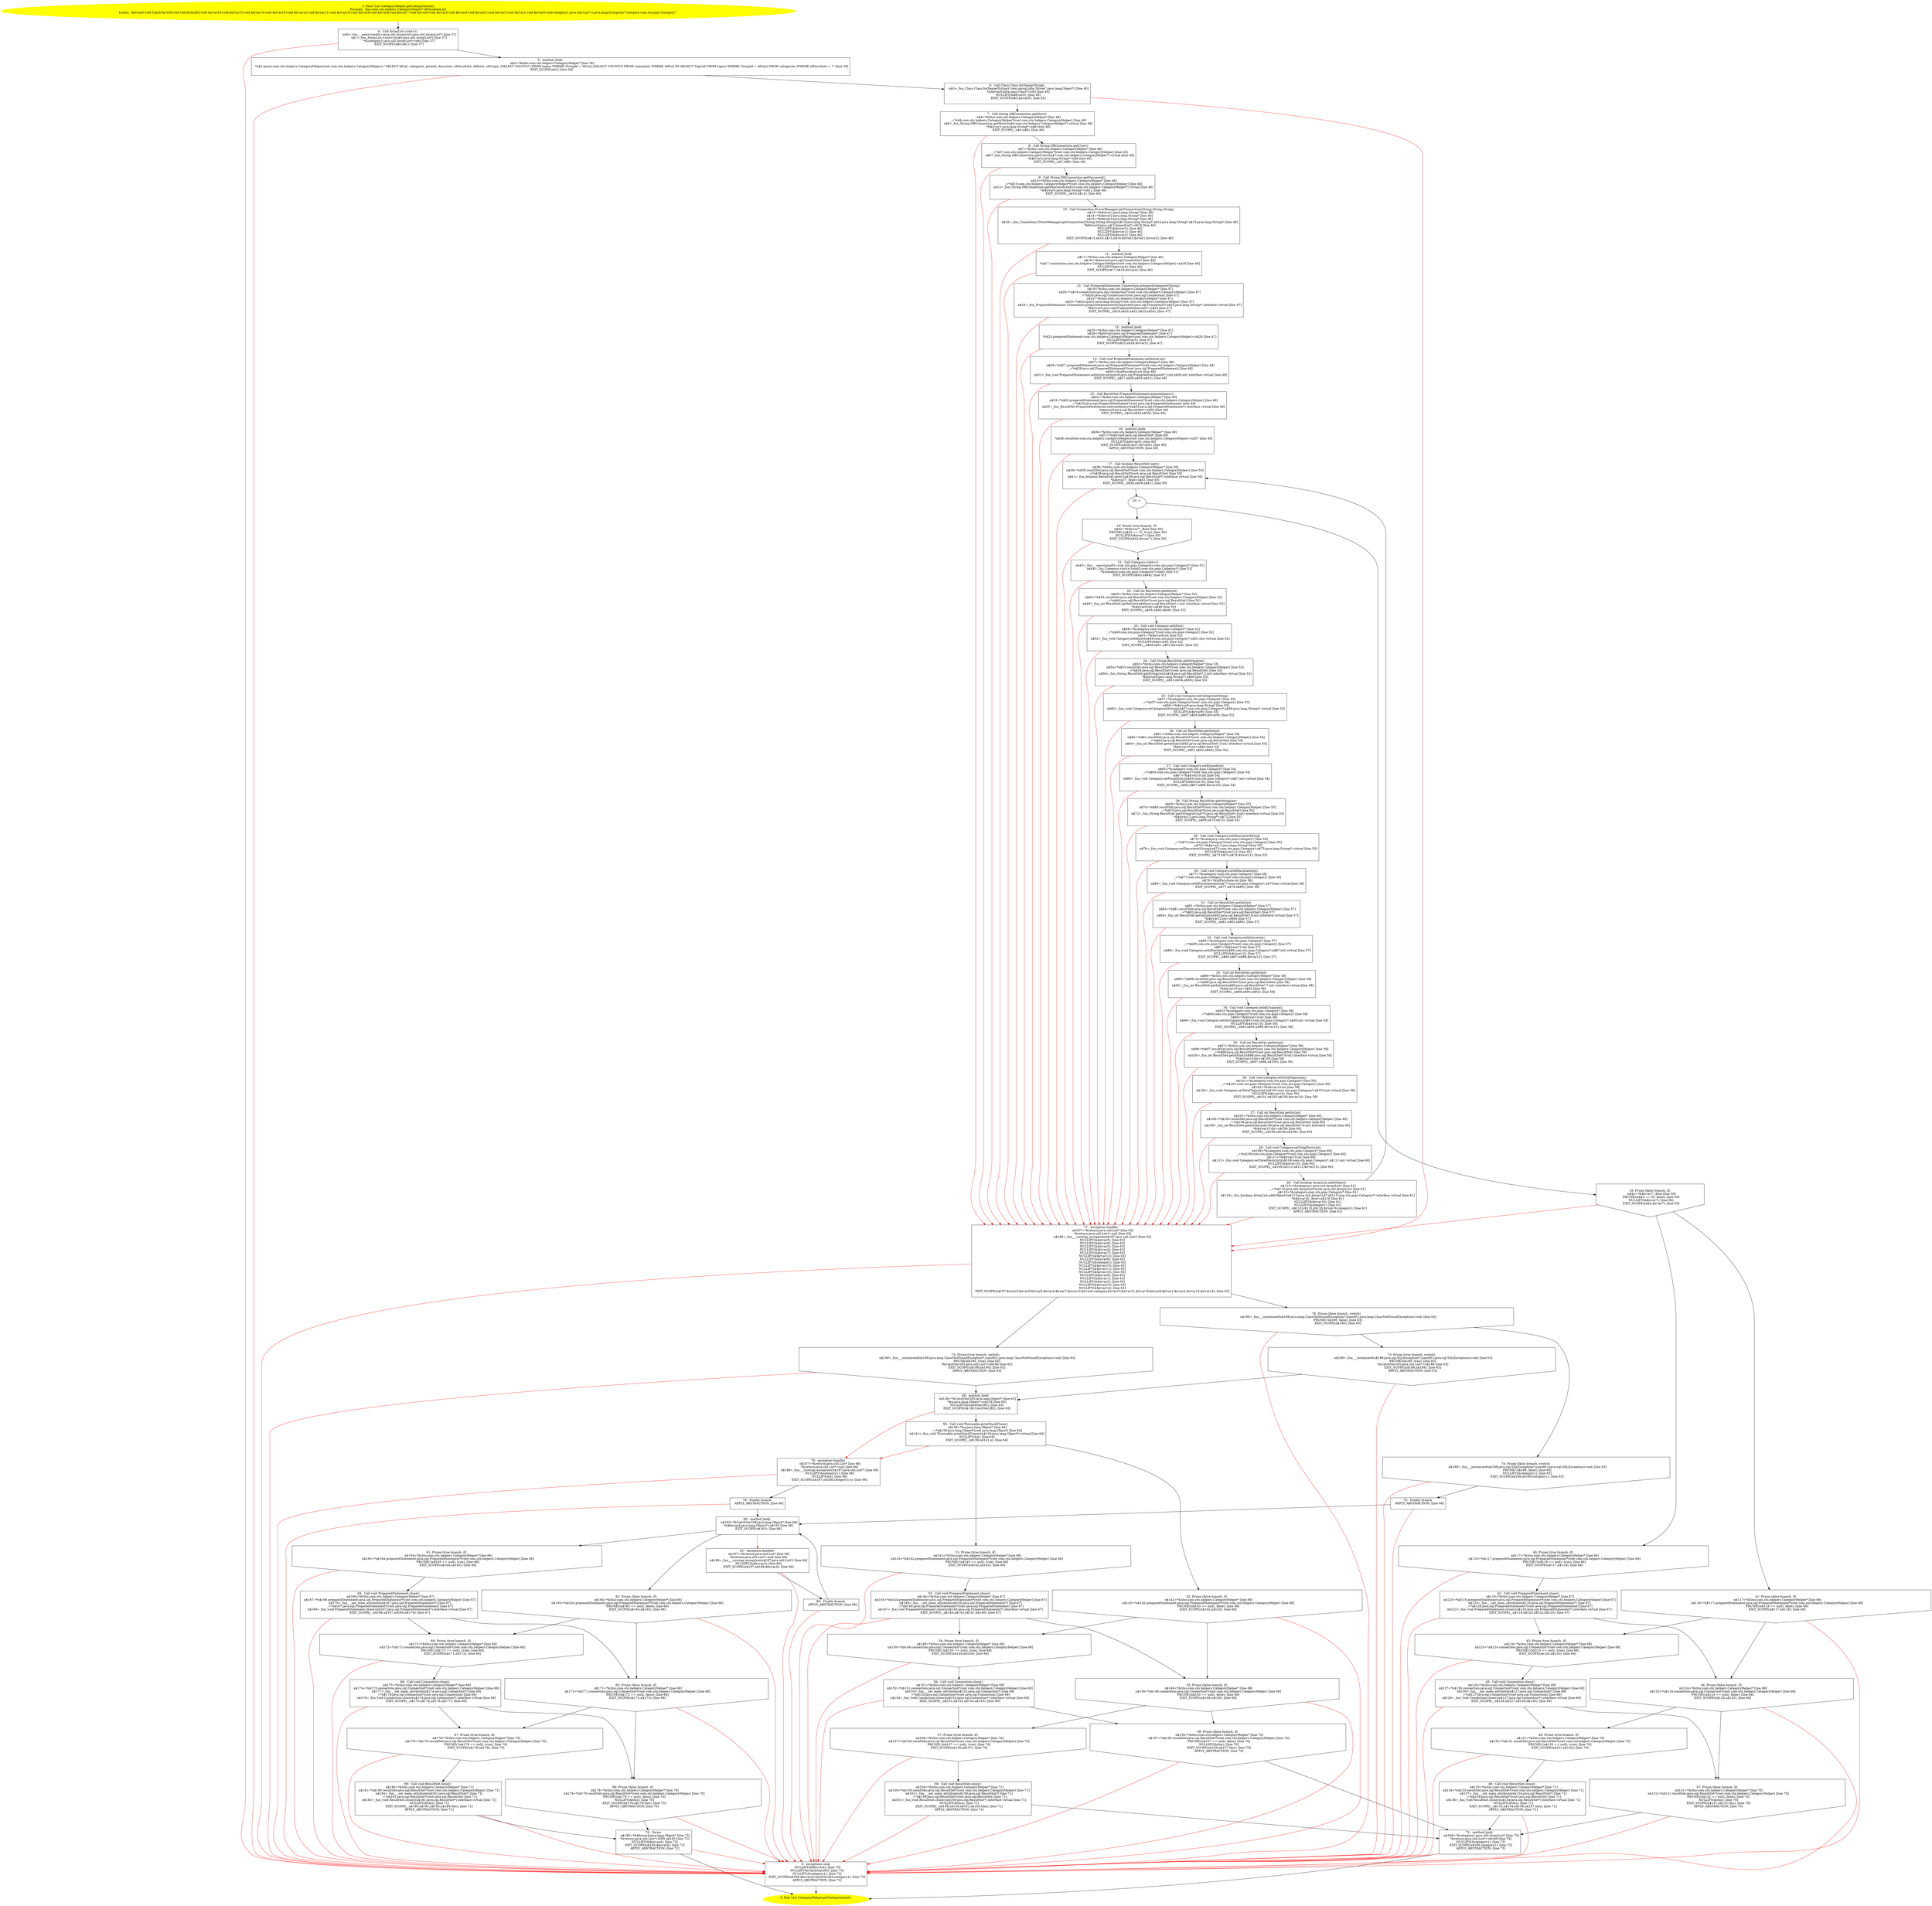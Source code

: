 /* @generated */
digraph cfg {
"com.stn.helpers.CategoryHelper.getCategories(int):java.util.List.f2f738ca231f8bc3c8deeb1baaa5bd68_1" [label="1: Start List CategoryHelper.getCategories(int)\nFormals:  this:com.stn.helpers.CategoryHelper* idFacultate:int\nLocals:  $bcvar4:void CatchVar339:void CatchVar283:void $irvar16:void $irvar15:void $irvar14:void $irvar13:void $irvar12:void $irvar11:void $irvar10:void $irvar9:void $irvar8:void $irvar7:void $irvar6:void $irvar5:void $irvar4:void $irvar3:void $irvar2:void $irvar1:void $irvar0:void category1:java.util.List* e:java.lang.Exception* category:com.stn.pojo.Category* \n  " color=yellow style=filled]
	

	 "com.stn.helpers.CategoryHelper.getCategories(int):java.util.List.f2f738ca231f8bc3c8deeb1baaa5bd68_1" -> "com.stn.helpers.CategoryHelper.getCategories(int):java.util.List.f2f738ca231f8bc3c8deeb1baaa5bd68_4" ;
"com.stn.helpers.CategoryHelper.getCategories(int):java.util.List.f2f738ca231f8bc3c8deeb1baaa5bd68_2" [label="2: Exit List CategoryHelper.getCategories(int) \n  " color=yellow style=filled]
	

"com.stn.helpers.CategoryHelper.getCategories(int):java.util.List.f2f738ca231f8bc3c8deeb1baaa5bd68_3" [label="3:  exceptions sink \n   NULLIFY(&$bcvar4); [line 73]\n  NULLIFY(&CatchVar283); [line 73]\n  NULLIFY(&category1); [line 73]\n  EXIT_SCOPE(n$188,$bcvar4,CatchVar283,category1); [line 73]\n  APPLY_ABSTRACTION; [line 73]\n " shape="box"]
	

	 "com.stn.helpers.CategoryHelper.getCategories(int):java.util.List.f2f738ca231f8bc3c8deeb1baaa5bd68_3" -> "com.stn.helpers.CategoryHelper.getCategories(int):java.util.List.f2f738ca231f8bc3c8deeb1baaa5bd68_2" ;
"com.stn.helpers.CategoryHelper.getCategories(int):java.util.List.f2f738ca231f8bc3c8deeb1baaa5bd68_4" [label="4:  Call ArrayList.<init>() \n   n$0=_fun___new(sizeof(t=java.util.ArrayList):java.util.ArrayList*) [line 37]\n  n$1=_fun_ArrayList.<init>()(n$0:java.util.ArrayList*) [line 37]\n  *&category1:java.util.ArrayList*=n$0 [line 37]\n  EXIT_SCOPE(n$0,n$1); [line 37]\n " shape="box"]
	

	 "com.stn.helpers.CategoryHelper.getCategories(int):java.util.List.f2f738ca231f8bc3c8deeb1baaa5bd68_4" -> "com.stn.helpers.CategoryHelper.getCategories(int):java.util.List.f2f738ca231f8bc3c8deeb1baaa5bd68_5" ;
	 "com.stn.helpers.CategoryHelper.getCategories(int):java.util.List.f2f738ca231f8bc3c8deeb1baaa5bd68_4" -> "com.stn.helpers.CategoryHelper.getCategories(int):java.util.List.f2f738ca231f8bc3c8deeb1baaa5bd68_3" [color="red" ];
"com.stn.helpers.CategoryHelper.getCategories(int):java.util.List.f2f738ca231f8bc3c8deeb1baaa5bd68_5" [label="5:  method_body \n   n$2=*&this:com.stn.helpers.CategoryHelper* [line 39]\n  *n$2.query:com.stn.helpers.CategoryHelper(root com.stn.helpers.CategoryHelper)=\"SELECT IdCat, categorie, pinned, descriere, idFacultate, idSerie, idGrupa, (SELECT COUNT(*) FROM topics WHERE GroupId = IdCat),(SELECT COUNT(*) FROM comments WHERE IdPost IN (SELECT TopicId FROM topics WHERE GroupId = IdCat)) FROM categories WHERE idFacultate = ?\" [line 39]\n  EXIT_SCOPE(n$2); [line 39]\n " shape="box"]
	

	 "com.stn.helpers.CategoryHelper.getCategories(int):java.util.List.f2f738ca231f8bc3c8deeb1baaa5bd68_5" -> "com.stn.helpers.CategoryHelper.getCategories(int):java.util.List.f2f738ca231f8bc3c8deeb1baaa5bd68_6" ;
	 "com.stn.helpers.CategoryHelper.getCategories(int):java.util.List.f2f738ca231f8bc3c8deeb1baaa5bd68_5" -> "com.stn.helpers.CategoryHelper.getCategories(int):java.util.List.f2f738ca231f8bc3c8deeb1baaa5bd68_3" [color="red" ];
"com.stn.helpers.CategoryHelper.getCategories(int):java.util.List.f2f738ca231f8bc3c8deeb1baaa5bd68_6" [label="6:  Call Class Class.forName(String) \n   n$3=_fun_Class Class.forName(String)(\"com.mysql.jdbc.Driver\":java.lang.Object*) [line 45]\n  *&$irvar0:java.lang.Class*=n$3 [line 45]\n  NULLIFY(&$irvar0); [line 45]\n  EXIT_SCOPE(n$3,$irvar0); [line 45]\n " shape="box"]
	

	 "com.stn.helpers.CategoryHelper.getCategories(int):java.util.List.f2f738ca231f8bc3c8deeb1baaa5bd68_6" -> "com.stn.helpers.CategoryHelper.getCategories(int):java.util.List.f2f738ca231f8bc3c8deeb1baaa5bd68_7" ;
	 "com.stn.helpers.CategoryHelper.getCategories(int):java.util.List.f2f738ca231f8bc3c8deeb1baaa5bd68_6" -> "com.stn.helpers.CategoryHelper.getCategories(int):java.util.List.f2f738ca231f8bc3c8deeb1baaa5bd68_77" [color="red" ];
"com.stn.helpers.CategoryHelper.getCategories(int):java.util.List.f2f738ca231f8bc3c8deeb1baaa5bd68_7" [label="7:  Call String DBConnection.getHost() \n   n$4=*&this:com.stn.helpers.CategoryHelper* [line 46]\n  _=*n$4:com.stn.helpers.CategoryHelper*(root com.stn.helpers.CategoryHelper) [line 46]\n  n$6=_fun_String DBConnection.getHost()(n$4:com.stn.helpers.CategoryHelper*) virtual [line 46]\n  *&$irvar1:java.lang.String*=n$6 [line 46]\n  EXIT_SCOPE(_,n$4,n$6); [line 46]\n " shape="box"]
	

	 "com.stn.helpers.CategoryHelper.getCategories(int):java.util.List.f2f738ca231f8bc3c8deeb1baaa5bd68_7" -> "com.stn.helpers.CategoryHelper.getCategories(int):java.util.List.f2f738ca231f8bc3c8deeb1baaa5bd68_8" ;
	 "com.stn.helpers.CategoryHelper.getCategories(int):java.util.List.f2f738ca231f8bc3c8deeb1baaa5bd68_7" -> "com.stn.helpers.CategoryHelper.getCategories(int):java.util.List.f2f738ca231f8bc3c8deeb1baaa5bd68_77" [color="red" ];
"com.stn.helpers.CategoryHelper.getCategories(int):java.util.List.f2f738ca231f8bc3c8deeb1baaa5bd68_8" [label="8:  Call String DBConnection.getUser() \n   n$7=*&this:com.stn.helpers.CategoryHelper* [line 46]\n  _=*n$7:com.stn.helpers.CategoryHelper*(root com.stn.helpers.CategoryHelper) [line 46]\n  n$9=_fun_String DBConnection.getUser()(n$7:com.stn.helpers.CategoryHelper*) virtual [line 46]\n  *&$irvar2:java.lang.String*=n$9 [line 46]\n  EXIT_SCOPE(_,n$7,n$9); [line 46]\n " shape="box"]
	

	 "com.stn.helpers.CategoryHelper.getCategories(int):java.util.List.f2f738ca231f8bc3c8deeb1baaa5bd68_8" -> "com.stn.helpers.CategoryHelper.getCategories(int):java.util.List.f2f738ca231f8bc3c8deeb1baaa5bd68_9" ;
	 "com.stn.helpers.CategoryHelper.getCategories(int):java.util.List.f2f738ca231f8bc3c8deeb1baaa5bd68_8" -> "com.stn.helpers.CategoryHelper.getCategories(int):java.util.List.f2f738ca231f8bc3c8deeb1baaa5bd68_77" [color="red" ];
"com.stn.helpers.CategoryHelper.getCategories(int):java.util.List.f2f738ca231f8bc3c8deeb1baaa5bd68_9" [label="9:  Call String DBConnection.getPassword() \n   n$10=*&this:com.stn.helpers.CategoryHelper* [line 46]\n  _=*n$10:com.stn.helpers.CategoryHelper*(root com.stn.helpers.CategoryHelper) [line 46]\n  n$12=_fun_String DBConnection.getPassword()(n$10:com.stn.helpers.CategoryHelper*) virtual [line 46]\n  *&$irvar3:java.lang.String*=n$12 [line 46]\n  EXIT_SCOPE(_,n$10,n$12); [line 46]\n " shape="box"]
	

	 "com.stn.helpers.CategoryHelper.getCategories(int):java.util.List.f2f738ca231f8bc3c8deeb1baaa5bd68_9" -> "com.stn.helpers.CategoryHelper.getCategories(int):java.util.List.f2f738ca231f8bc3c8deeb1baaa5bd68_10" ;
	 "com.stn.helpers.CategoryHelper.getCategories(int):java.util.List.f2f738ca231f8bc3c8deeb1baaa5bd68_9" -> "com.stn.helpers.CategoryHelper.getCategories(int):java.util.List.f2f738ca231f8bc3c8deeb1baaa5bd68_77" [color="red" ];
"com.stn.helpers.CategoryHelper.getCategories(int):java.util.List.f2f738ca231f8bc3c8deeb1baaa5bd68_10" [label="10:  Call Connection DriverManager.getConnection(String,String,String) \n   n$13=*&$irvar1:java.lang.String* [line 46]\n  n$14=*&$irvar2:java.lang.String* [line 46]\n  n$15=*&$irvar3:java.lang.String* [line 46]\n  n$16=_fun_Connection DriverManager.getConnection(String,String,String)(n$13:java.lang.String*,n$14:java.lang.String*,n$15:java.lang.String*) [line 46]\n  *&$irvar4:java.sql.Connection*=n$16 [line 46]\n  NULLIFY(&$irvar3); [line 46]\n  NULLIFY(&$irvar1); [line 46]\n  NULLIFY(&$irvar2); [line 46]\n  EXIT_SCOPE(n$13,n$14,n$15,n$16,$irvar3,$irvar1,$irvar2); [line 46]\n " shape="box"]
	

	 "com.stn.helpers.CategoryHelper.getCategories(int):java.util.List.f2f738ca231f8bc3c8deeb1baaa5bd68_10" -> "com.stn.helpers.CategoryHelper.getCategories(int):java.util.List.f2f738ca231f8bc3c8deeb1baaa5bd68_11" ;
	 "com.stn.helpers.CategoryHelper.getCategories(int):java.util.List.f2f738ca231f8bc3c8deeb1baaa5bd68_10" -> "com.stn.helpers.CategoryHelper.getCategories(int):java.util.List.f2f738ca231f8bc3c8deeb1baaa5bd68_77" [color="red" ];
"com.stn.helpers.CategoryHelper.getCategories(int):java.util.List.f2f738ca231f8bc3c8deeb1baaa5bd68_11" [label="11:  method_body \n   n$17=*&this:com.stn.helpers.CategoryHelper* [line 46]\n  n$18=*&$irvar4:java.sql.Connection* [line 46]\n  *n$17.connection:com.stn.helpers.CategoryHelper(root com.stn.helpers.CategoryHelper)=n$18 [line 46]\n  NULLIFY(&$irvar4); [line 46]\n  EXIT_SCOPE(n$17,n$18,$irvar4); [line 46]\n " shape="box"]
	

	 "com.stn.helpers.CategoryHelper.getCategories(int):java.util.List.f2f738ca231f8bc3c8deeb1baaa5bd68_11" -> "com.stn.helpers.CategoryHelper.getCategories(int):java.util.List.f2f738ca231f8bc3c8deeb1baaa5bd68_12" ;
	 "com.stn.helpers.CategoryHelper.getCategories(int):java.util.List.f2f738ca231f8bc3c8deeb1baaa5bd68_11" -> "com.stn.helpers.CategoryHelper.getCategories(int):java.util.List.f2f738ca231f8bc3c8deeb1baaa5bd68_77" [color="red" ];
"com.stn.helpers.CategoryHelper.getCategories(int):java.util.List.f2f738ca231f8bc3c8deeb1baaa5bd68_12" [label="12:  Call PreparedStatement Connection.prepareStatement(String) \n   n$19=*&this:com.stn.helpers.CategoryHelper* [line 47]\n  n$20=*n$19.connection:java.sql.Connection*(root com.stn.helpers.CategoryHelper) [line 47]\n  _=*n$20:java.sql.Connection*(root java.sql.Connection) [line 47]\n  n$22=*&this:com.stn.helpers.CategoryHelper* [line 47]\n  n$23=*n$22.query:java.lang.String*(root com.stn.helpers.CategoryHelper) [line 47]\n  n$24=_fun_PreparedStatement Connection.prepareStatement(String)(n$20:java.sql.Connection*,n$23:java.lang.String*) interface virtual [line 47]\n  *&$irvar5:java.sql.PreparedStatement*=n$24 [line 47]\n  EXIT_SCOPE(_,n$19,n$20,n$22,n$23,n$24); [line 47]\n " shape="box"]
	

	 "com.stn.helpers.CategoryHelper.getCategories(int):java.util.List.f2f738ca231f8bc3c8deeb1baaa5bd68_12" -> "com.stn.helpers.CategoryHelper.getCategories(int):java.util.List.f2f738ca231f8bc3c8deeb1baaa5bd68_13" ;
	 "com.stn.helpers.CategoryHelper.getCategories(int):java.util.List.f2f738ca231f8bc3c8deeb1baaa5bd68_12" -> "com.stn.helpers.CategoryHelper.getCategories(int):java.util.List.f2f738ca231f8bc3c8deeb1baaa5bd68_77" [color="red" ];
"com.stn.helpers.CategoryHelper.getCategories(int):java.util.List.f2f738ca231f8bc3c8deeb1baaa5bd68_13" [label="13:  method_body \n   n$25=*&this:com.stn.helpers.CategoryHelper* [line 47]\n  n$26=*&$irvar5:java.sql.PreparedStatement* [line 47]\n  *n$25.preparedStatement:com.stn.helpers.CategoryHelper(root com.stn.helpers.CategoryHelper)=n$26 [line 47]\n  NULLIFY(&$irvar5); [line 47]\n  EXIT_SCOPE(n$25,n$26,$irvar5); [line 47]\n " shape="box"]
	

	 "com.stn.helpers.CategoryHelper.getCategories(int):java.util.List.f2f738ca231f8bc3c8deeb1baaa5bd68_13" -> "com.stn.helpers.CategoryHelper.getCategories(int):java.util.List.f2f738ca231f8bc3c8deeb1baaa5bd68_14" ;
	 "com.stn.helpers.CategoryHelper.getCategories(int):java.util.List.f2f738ca231f8bc3c8deeb1baaa5bd68_13" -> "com.stn.helpers.CategoryHelper.getCategories(int):java.util.List.f2f738ca231f8bc3c8deeb1baaa5bd68_77" [color="red" ];
"com.stn.helpers.CategoryHelper.getCategories(int):java.util.List.f2f738ca231f8bc3c8deeb1baaa5bd68_14" [label="14:  Call void PreparedStatement.setInt(int,int) \n   n$27=*&this:com.stn.helpers.CategoryHelper* [line 48]\n  n$28=*n$27.preparedStatement:java.sql.PreparedStatement*(root com.stn.helpers.CategoryHelper) [line 48]\n  _=*n$28:java.sql.PreparedStatement*(root java.sql.PreparedStatement) [line 48]\n  n$30=*&idFacultate:int [line 48]\n  n$31=_fun_void PreparedStatement.setInt(int,int)(n$28:java.sql.PreparedStatement*,1:int,n$30:int) interface virtual [line 48]\n  EXIT_SCOPE(_,n$27,n$28,n$30,n$31); [line 48]\n " shape="box"]
	

	 "com.stn.helpers.CategoryHelper.getCategories(int):java.util.List.f2f738ca231f8bc3c8deeb1baaa5bd68_14" -> "com.stn.helpers.CategoryHelper.getCategories(int):java.util.List.f2f738ca231f8bc3c8deeb1baaa5bd68_15" ;
	 "com.stn.helpers.CategoryHelper.getCategories(int):java.util.List.f2f738ca231f8bc3c8deeb1baaa5bd68_14" -> "com.stn.helpers.CategoryHelper.getCategories(int):java.util.List.f2f738ca231f8bc3c8deeb1baaa5bd68_77" [color="red" ];
"com.stn.helpers.CategoryHelper.getCategories(int):java.util.List.f2f738ca231f8bc3c8deeb1baaa5bd68_15" [label="15:  Call ResultSet PreparedStatement.executeQuery() \n   n$32=*&this:com.stn.helpers.CategoryHelper* [line 49]\n  n$33=*n$32.preparedStatement:java.sql.PreparedStatement*(root com.stn.helpers.CategoryHelper) [line 49]\n  _=*n$33:java.sql.PreparedStatement*(root java.sql.PreparedStatement) [line 49]\n  n$35=_fun_ResultSet PreparedStatement.executeQuery()(n$33:java.sql.PreparedStatement*) interface virtual [line 49]\n  *&$irvar6:java.sql.ResultSet*=n$35 [line 49]\n  EXIT_SCOPE(_,n$32,n$33,n$35); [line 49]\n " shape="box"]
	

	 "com.stn.helpers.CategoryHelper.getCategories(int):java.util.List.f2f738ca231f8bc3c8deeb1baaa5bd68_15" -> "com.stn.helpers.CategoryHelper.getCategories(int):java.util.List.f2f738ca231f8bc3c8deeb1baaa5bd68_16" ;
	 "com.stn.helpers.CategoryHelper.getCategories(int):java.util.List.f2f738ca231f8bc3c8deeb1baaa5bd68_15" -> "com.stn.helpers.CategoryHelper.getCategories(int):java.util.List.f2f738ca231f8bc3c8deeb1baaa5bd68_77" [color="red" ];
"com.stn.helpers.CategoryHelper.getCategories(int):java.util.List.f2f738ca231f8bc3c8deeb1baaa5bd68_16" [label="16:  method_body \n   n$36=*&this:com.stn.helpers.CategoryHelper* [line 49]\n  n$37=*&$irvar6:java.sql.ResultSet* [line 49]\n  *n$36.resultSet:com.stn.helpers.CategoryHelper(root com.stn.helpers.CategoryHelper)=n$37 [line 49]\n  NULLIFY(&$irvar6); [line 49]\n  EXIT_SCOPE(n$36,n$37,$irvar6); [line 49]\n  APPLY_ABSTRACTION; [line 49]\n " shape="box"]
	

	 "com.stn.helpers.CategoryHelper.getCategories(int):java.util.List.f2f738ca231f8bc3c8deeb1baaa5bd68_16" -> "com.stn.helpers.CategoryHelper.getCategories(int):java.util.List.f2f738ca231f8bc3c8deeb1baaa5bd68_17" ;
	 "com.stn.helpers.CategoryHelper.getCategories(int):java.util.List.f2f738ca231f8bc3c8deeb1baaa5bd68_16" -> "com.stn.helpers.CategoryHelper.getCategories(int):java.util.List.f2f738ca231f8bc3c8deeb1baaa5bd68_77" [color="red" ];
"com.stn.helpers.CategoryHelper.getCategories(int):java.util.List.f2f738ca231f8bc3c8deeb1baaa5bd68_17" [label="17:  Call boolean ResultSet.next() \n   n$38=*&this:com.stn.helpers.CategoryHelper* [line 50]\n  n$39=*n$38.resultSet:java.sql.ResultSet*(root com.stn.helpers.CategoryHelper) [line 50]\n  _=*n$39:java.sql.ResultSet*(root java.sql.ResultSet) [line 50]\n  n$41=_fun_boolean ResultSet.next()(n$39:java.sql.ResultSet*) interface virtual [line 50]\n  *&$irvar7:_Bool=n$41 [line 50]\n  EXIT_SCOPE(_,n$38,n$39,n$41); [line 50]\n " shape="box"]
	

	 "com.stn.helpers.CategoryHelper.getCategories(int):java.util.List.f2f738ca231f8bc3c8deeb1baaa5bd68_17" -> "com.stn.helpers.CategoryHelper.getCategories(int):java.util.List.f2f738ca231f8bc3c8deeb1baaa5bd68_20" ;
	 "com.stn.helpers.CategoryHelper.getCategories(int):java.util.List.f2f738ca231f8bc3c8deeb1baaa5bd68_17" -> "com.stn.helpers.CategoryHelper.getCategories(int):java.util.List.f2f738ca231f8bc3c8deeb1baaa5bd68_77" [color="red" ];
"com.stn.helpers.CategoryHelper.getCategories(int):java.util.List.f2f738ca231f8bc3c8deeb1baaa5bd68_18" [label="18: Prune (true branch, if) \n   n$42=*&$irvar7:_Bool [line 50]\n  PRUNE(!(n$42 == 0), true); [line 50]\n  NULLIFY(&$irvar7); [line 50]\n  EXIT_SCOPE(n$42,$irvar7); [line 50]\n " shape="invhouse"]
	

	 "com.stn.helpers.CategoryHelper.getCategories(int):java.util.List.f2f738ca231f8bc3c8deeb1baaa5bd68_18" -> "com.stn.helpers.CategoryHelper.getCategories(int):java.util.List.f2f738ca231f8bc3c8deeb1baaa5bd68_21" ;
	 "com.stn.helpers.CategoryHelper.getCategories(int):java.util.List.f2f738ca231f8bc3c8deeb1baaa5bd68_18" -> "com.stn.helpers.CategoryHelper.getCategories(int):java.util.List.f2f738ca231f8bc3c8deeb1baaa5bd68_77" [color="red" ];
"com.stn.helpers.CategoryHelper.getCategories(int):java.util.List.f2f738ca231f8bc3c8deeb1baaa5bd68_19" [label="19: Prune (false branch, if) \n   n$42=*&$irvar7:_Bool [line 50]\n  PRUNE((n$42 == 0), false); [line 50]\n  NULLIFY(&$irvar7); [line 50]\n  EXIT_SCOPE(n$42,$irvar7); [line 50]\n " shape="invhouse"]
	

	 "com.stn.helpers.CategoryHelper.getCategories(int):java.util.List.f2f738ca231f8bc3c8deeb1baaa5bd68_19" -> "com.stn.helpers.CategoryHelper.getCategories(int):java.util.List.f2f738ca231f8bc3c8deeb1baaa5bd68_40" ;
	 "com.stn.helpers.CategoryHelper.getCategories(int):java.util.List.f2f738ca231f8bc3c8deeb1baaa5bd68_19" -> "com.stn.helpers.CategoryHelper.getCategories(int):java.util.List.f2f738ca231f8bc3c8deeb1baaa5bd68_41" ;
	 "com.stn.helpers.CategoryHelper.getCategories(int):java.util.List.f2f738ca231f8bc3c8deeb1baaa5bd68_19" -> "com.stn.helpers.CategoryHelper.getCategories(int):java.util.List.f2f738ca231f8bc3c8deeb1baaa5bd68_77" [color="red" ];
"com.stn.helpers.CategoryHelper.getCategories(int):java.util.List.f2f738ca231f8bc3c8deeb1baaa5bd68_20" [label="20: + \n  " ]
	

	 "com.stn.helpers.CategoryHelper.getCategories(int):java.util.List.f2f738ca231f8bc3c8deeb1baaa5bd68_20" -> "com.stn.helpers.CategoryHelper.getCategories(int):java.util.List.f2f738ca231f8bc3c8deeb1baaa5bd68_18" ;
	 "com.stn.helpers.CategoryHelper.getCategories(int):java.util.List.f2f738ca231f8bc3c8deeb1baaa5bd68_20" -> "com.stn.helpers.CategoryHelper.getCategories(int):java.util.List.f2f738ca231f8bc3c8deeb1baaa5bd68_19" ;
"com.stn.helpers.CategoryHelper.getCategories(int):java.util.List.f2f738ca231f8bc3c8deeb1baaa5bd68_21" [label="21:  Call Category.<init>() \n   n$43=_fun___new(sizeof(t=com.stn.pojo.Category):com.stn.pojo.Category*) [line 51]\n  n$44=_fun_Category.<init>()(n$43:com.stn.pojo.Category*) [line 51]\n  *&category:com.stn.pojo.Category*=n$43 [line 51]\n  EXIT_SCOPE(n$43,n$44); [line 51]\n " shape="box"]
	

	 "com.stn.helpers.CategoryHelper.getCategories(int):java.util.List.f2f738ca231f8bc3c8deeb1baaa5bd68_21" -> "com.stn.helpers.CategoryHelper.getCategories(int):java.util.List.f2f738ca231f8bc3c8deeb1baaa5bd68_22" ;
	 "com.stn.helpers.CategoryHelper.getCategories(int):java.util.List.f2f738ca231f8bc3c8deeb1baaa5bd68_21" -> "com.stn.helpers.CategoryHelper.getCategories(int):java.util.List.f2f738ca231f8bc3c8deeb1baaa5bd68_77" [color="red" ];
"com.stn.helpers.CategoryHelper.getCategories(int):java.util.List.f2f738ca231f8bc3c8deeb1baaa5bd68_22" [label="22:  Call int ResultSet.getInt(int) \n   n$45=*&this:com.stn.helpers.CategoryHelper* [line 52]\n  n$46=*n$45.resultSet:java.sql.ResultSet*(root com.stn.helpers.CategoryHelper) [line 52]\n  _=*n$46:java.sql.ResultSet*(root java.sql.ResultSet) [line 52]\n  n$48=_fun_int ResultSet.getInt(int)(n$46:java.sql.ResultSet*,1:int) interface virtual [line 52]\n  *&$irvar8:int=n$48 [line 52]\n  EXIT_SCOPE(_,n$45,n$46,n$48); [line 52]\n " shape="box"]
	

	 "com.stn.helpers.CategoryHelper.getCategories(int):java.util.List.f2f738ca231f8bc3c8deeb1baaa5bd68_22" -> "com.stn.helpers.CategoryHelper.getCategories(int):java.util.List.f2f738ca231f8bc3c8deeb1baaa5bd68_23" ;
	 "com.stn.helpers.CategoryHelper.getCategories(int):java.util.List.f2f738ca231f8bc3c8deeb1baaa5bd68_22" -> "com.stn.helpers.CategoryHelper.getCategories(int):java.util.List.f2f738ca231f8bc3c8deeb1baaa5bd68_77" [color="red" ];
"com.stn.helpers.CategoryHelper.getCategories(int):java.util.List.f2f738ca231f8bc3c8deeb1baaa5bd68_23" [label="23:  Call void Category.setId(int) \n   n$49=*&category:com.stn.pojo.Category* [line 52]\n  _=*n$49:com.stn.pojo.Category*(root com.stn.pojo.Category) [line 52]\n  n$51=*&$irvar8:int [line 52]\n  n$52=_fun_void Category.setId(int)(n$49:com.stn.pojo.Category*,n$51:int) virtual [line 52]\n  NULLIFY(&$irvar8); [line 52]\n  EXIT_SCOPE(_,n$49,n$51,n$52,$irvar8); [line 52]\n " shape="box"]
	

	 "com.stn.helpers.CategoryHelper.getCategories(int):java.util.List.f2f738ca231f8bc3c8deeb1baaa5bd68_23" -> "com.stn.helpers.CategoryHelper.getCategories(int):java.util.List.f2f738ca231f8bc3c8deeb1baaa5bd68_24" ;
	 "com.stn.helpers.CategoryHelper.getCategories(int):java.util.List.f2f738ca231f8bc3c8deeb1baaa5bd68_23" -> "com.stn.helpers.CategoryHelper.getCategories(int):java.util.List.f2f738ca231f8bc3c8deeb1baaa5bd68_77" [color="red" ];
"com.stn.helpers.CategoryHelper.getCategories(int):java.util.List.f2f738ca231f8bc3c8deeb1baaa5bd68_24" [label="24:  Call String ResultSet.getString(int) \n   n$53=*&this:com.stn.helpers.CategoryHelper* [line 53]\n  n$54=*n$53.resultSet:java.sql.ResultSet*(root com.stn.helpers.CategoryHelper) [line 53]\n  _=*n$54:java.sql.ResultSet*(root java.sql.ResultSet) [line 53]\n  n$56=_fun_String ResultSet.getString(int)(n$54:java.sql.ResultSet*,2:int) interface virtual [line 53]\n  *&$irvar9:java.lang.String*=n$56 [line 53]\n  EXIT_SCOPE(_,n$53,n$54,n$56); [line 53]\n " shape="box"]
	

	 "com.stn.helpers.CategoryHelper.getCategories(int):java.util.List.f2f738ca231f8bc3c8deeb1baaa5bd68_24" -> "com.stn.helpers.CategoryHelper.getCategories(int):java.util.List.f2f738ca231f8bc3c8deeb1baaa5bd68_25" ;
	 "com.stn.helpers.CategoryHelper.getCategories(int):java.util.List.f2f738ca231f8bc3c8deeb1baaa5bd68_24" -> "com.stn.helpers.CategoryHelper.getCategories(int):java.util.List.f2f738ca231f8bc3c8deeb1baaa5bd68_77" [color="red" ];
"com.stn.helpers.CategoryHelper.getCategories(int):java.util.List.f2f738ca231f8bc3c8deeb1baaa5bd68_25" [label="25:  Call void Category.setCategorie(String) \n   n$57=*&category:com.stn.pojo.Category* [line 53]\n  _=*n$57:com.stn.pojo.Category*(root com.stn.pojo.Category) [line 53]\n  n$59=*&$irvar9:java.lang.String* [line 53]\n  n$60=_fun_void Category.setCategorie(String)(n$57:com.stn.pojo.Category*,n$59:java.lang.String*) virtual [line 53]\n  NULLIFY(&$irvar9); [line 53]\n  EXIT_SCOPE(_,n$57,n$59,n$60,$irvar9); [line 53]\n " shape="box"]
	

	 "com.stn.helpers.CategoryHelper.getCategories(int):java.util.List.f2f738ca231f8bc3c8deeb1baaa5bd68_25" -> "com.stn.helpers.CategoryHelper.getCategories(int):java.util.List.f2f738ca231f8bc3c8deeb1baaa5bd68_26" ;
	 "com.stn.helpers.CategoryHelper.getCategories(int):java.util.List.f2f738ca231f8bc3c8deeb1baaa5bd68_25" -> "com.stn.helpers.CategoryHelper.getCategories(int):java.util.List.f2f738ca231f8bc3c8deeb1baaa5bd68_77" [color="red" ];
"com.stn.helpers.CategoryHelper.getCategories(int):java.util.List.f2f738ca231f8bc3c8deeb1baaa5bd68_26" [label="26:  Call int ResultSet.getInt(int) \n   n$61=*&this:com.stn.helpers.CategoryHelper* [line 54]\n  n$62=*n$61.resultSet:java.sql.ResultSet*(root com.stn.helpers.CategoryHelper) [line 54]\n  _=*n$62:java.sql.ResultSet*(root java.sql.ResultSet) [line 54]\n  n$64=_fun_int ResultSet.getInt(int)(n$62:java.sql.ResultSet*,3:int) interface virtual [line 54]\n  *&$irvar10:int=n$64 [line 54]\n  EXIT_SCOPE(_,n$61,n$62,n$64); [line 54]\n " shape="box"]
	

	 "com.stn.helpers.CategoryHelper.getCategories(int):java.util.List.f2f738ca231f8bc3c8deeb1baaa5bd68_26" -> "com.stn.helpers.CategoryHelper.getCategories(int):java.util.List.f2f738ca231f8bc3c8deeb1baaa5bd68_27" ;
	 "com.stn.helpers.CategoryHelper.getCategories(int):java.util.List.f2f738ca231f8bc3c8deeb1baaa5bd68_26" -> "com.stn.helpers.CategoryHelper.getCategories(int):java.util.List.f2f738ca231f8bc3c8deeb1baaa5bd68_77" [color="red" ];
"com.stn.helpers.CategoryHelper.getCategories(int):java.util.List.f2f738ca231f8bc3c8deeb1baaa5bd68_27" [label="27:  Call void Category.setPinned(int) \n   n$65=*&category:com.stn.pojo.Category* [line 54]\n  _=*n$65:com.stn.pojo.Category*(root com.stn.pojo.Category) [line 54]\n  n$67=*&$irvar10:int [line 54]\n  n$68=_fun_void Category.setPinned(int)(n$65:com.stn.pojo.Category*,n$67:int) virtual [line 54]\n  NULLIFY(&$irvar10); [line 54]\n  EXIT_SCOPE(_,n$65,n$67,n$68,$irvar10); [line 54]\n " shape="box"]
	

	 "com.stn.helpers.CategoryHelper.getCategories(int):java.util.List.f2f738ca231f8bc3c8deeb1baaa5bd68_27" -> "com.stn.helpers.CategoryHelper.getCategories(int):java.util.List.f2f738ca231f8bc3c8deeb1baaa5bd68_28" ;
	 "com.stn.helpers.CategoryHelper.getCategories(int):java.util.List.f2f738ca231f8bc3c8deeb1baaa5bd68_27" -> "com.stn.helpers.CategoryHelper.getCategories(int):java.util.List.f2f738ca231f8bc3c8deeb1baaa5bd68_77" [color="red" ];
"com.stn.helpers.CategoryHelper.getCategories(int):java.util.List.f2f738ca231f8bc3c8deeb1baaa5bd68_28" [label="28:  Call String ResultSet.getString(int) \n   n$69=*&this:com.stn.helpers.CategoryHelper* [line 55]\n  n$70=*n$69.resultSet:java.sql.ResultSet*(root com.stn.helpers.CategoryHelper) [line 55]\n  _=*n$70:java.sql.ResultSet*(root java.sql.ResultSet) [line 55]\n  n$72=_fun_String ResultSet.getString(int)(n$70:java.sql.ResultSet*,4:int) interface virtual [line 55]\n  *&$irvar11:java.lang.String*=n$72 [line 55]\n  EXIT_SCOPE(_,n$69,n$70,n$72); [line 55]\n " shape="box"]
	

	 "com.stn.helpers.CategoryHelper.getCategories(int):java.util.List.f2f738ca231f8bc3c8deeb1baaa5bd68_28" -> "com.stn.helpers.CategoryHelper.getCategories(int):java.util.List.f2f738ca231f8bc3c8deeb1baaa5bd68_29" ;
	 "com.stn.helpers.CategoryHelper.getCategories(int):java.util.List.f2f738ca231f8bc3c8deeb1baaa5bd68_28" -> "com.stn.helpers.CategoryHelper.getCategories(int):java.util.List.f2f738ca231f8bc3c8deeb1baaa5bd68_77" [color="red" ];
"com.stn.helpers.CategoryHelper.getCategories(int):java.util.List.f2f738ca231f8bc3c8deeb1baaa5bd68_29" [label="29:  Call void Category.setDescriere(String) \n   n$73=*&category:com.stn.pojo.Category* [line 55]\n  _=*n$73:com.stn.pojo.Category*(root com.stn.pojo.Category) [line 55]\n  n$75=*&$irvar11:java.lang.String* [line 55]\n  n$76=_fun_void Category.setDescriere(String)(n$73:com.stn.pojo.Category*,n$75:java.lang.String*) virtual [line 55]\n  NULLIFY(&$irvar11); [line 55]\n  EXIT_SCOPE(_,n$73,n$75,n$76,$irvar11); [line 55]\n " shape="box"]
	

	 "com.stn.helpers.CategoryHelper.getCategories(int):java.util.List.f2f738ca231f8bc3c8deeb1baaa5bd68_29" -> "com.stn.helpers.CategoryHelper.getCategories(int):java.util.List.f2f738ca231f8bc3c8deeb1baaa5bd68_30" ;
	 "com.stn.helpers.CategoryHelper.getCategories(int):java.util.List.f2f738ca231f8bc3c8deeb1baaa5bd68_29" -> "com.stn.helpers.CategoryHelper.getCategories(int):java.util.List.f2f738ca231f8bc3c8deeb1baaa5bd68_77" [color="red" ];
"com.stn.helpers.CategoryHelper.getCategories(int):java.util.List.f2f738ca231f8bc3c8deeb1baaa5bd68_30" [label="30:  Call void Category.setIdFacultate(int) \n   n$77=*&category:com.stn.pojo.Category* [line 56]\n  _=*n$77:com.stn.pojo.Category*(root com.stn.pojo.Category) [line 56]\n  n$79=*&idFacultate:int [line 56]\n  n$80=_fun_void Category.setIdFacultate(int)(n$77:com.stn.pojo.Category*,n$79:int) virtual [line 56]\n  EXIT_SCOPE(_,n$77,n$79,n$80); [line 56]\n " shape="box"]
	

	 "com.stn.helpers.CategoryHelper.getCategories(int):java.util.List.f2f738ca231f8bc3c8deeb1baaa5bd68_30" -> "com.stn.helpers.CategoryHelper.getCategories(int):java.util.List.f2f738ca231f8bc3c8deeb1baaa5bd68_31" ;
	 "com.stn.helpers.CategoryHelper.getCategories(int):java.util.List.f2f738ca231f8bc3c8deeb1baaa5bd68_30" -> "com.stn.helpers.CategoryHelper.getCategories(int):java.util.List.f2f738ca231f8bc3c8deeb1baaa5bd68_77" [color="red" ];
"com.stn.helpers.CategoryHelper.getCategories(int):java.util.List.f2f738ca231f8bc3c8deeb1baaa5bd68_31" [label="31:  Call int ResultSet.getInt(int) \n   n$81=*&this:com.stn.helpers.CategoryHelper* [line 57]\n  n$82=*n$81.resultSet:java.sql.ResultSet*(root com.stn.helpers.CategoryHelper) [line 57]\n  _=*n$82:java.sql.ResultSet*(root java.sql.ResultSet) [line 57]\n  n$84=_fun_int ResultSet.getInt(int)(n$82:java.sql.ResultSet*,6:int) interface virtual [line 57]\n  *&$irvar12:int=n$84 [line 57]\n  EXIT_SCOPE(_,n$81,n$82,n$84); [line 57]\n " shape="box"]
	

	 "com.stn.helpers.CategoryHelper.getCategories(int):java.util.List.f2f738ca231f8bc3c8deeb1baaa5bd68_31" -> "com.stn.helpers.CategoryHelper.getCategories(int):java.util.List.f2f738ca231f8bc3c8deeb1baaa5bd68_32" ;
	 "com.stn.helpers.CategoryHelper.getCategories(int):java.util.List.f2f738ca231f8bc3c8deeb1baaa5bd68_31" -> "com.stn.helpers.CategoryHelper.getCategories(int):java.util.List.f2f738ca231f8bc3c8deeb1baaa5bd68_77" [color="red" ];
"com.stn.helpers.CategoryHelper.getCategories(int):java.util.List.f2f738ca231f8bc3c8deeb1baaa5bd68_32" [label="32:  Call void Category.setIdSerie(int) \n   n$85=*&category:com.stn.pojo.Category* [line 57]\n  _=*n$85:com.stn.pojo.Category*(root com.stn.pojo.Category) [line 57]\n  n$87=*&$irvar12:int [line 57]\n  n$88=_fun_void Category.setIdSerie(int)(n$85:com.stn.pojo.Category*,n$87:int) virtual [line 57]\n  NULLIFY(&$irvar12); [line 57]\n  EXIT_SCOPE(_,n$85,n$87,n$88,$irvar12); [line 57]\n " shape="box"]
	

	 "com.stn.helpers.CategoryHelper.getCategories(int):java.util.List.f2f738ca231f8bc3c8deeb1baaa5bd68_32" -> "com.stn.helpers.CategoryHelper.getCategories(int):java.util.List.f2f738ca231f8bc3c8deeb1baaa5bd68_33" ;
	 "com.stn.helpers.CategoryHelper.getCategories(int):java.util.List.f2f738ca231f8bc3c8deeb1baaa5bd68_32" -> "com.stn.helpers.CategoryHelper.getCategories(int):java.util.List.f2f738ca231f8bc3c8deeb1baaa5bd68_77" [color="red" ];
"com.stn.helpers.CategoryHelper.getCategories(int):java.util.List.f2f738ca231f8bc3c8deeb1baaa5bd68_33" [label="33:  Call int ResultSet.getInt(int) \n   n$89=*&this:com.stn.helpers.CategoryHelper* [line 58]\n  n$90=*n$89.resultSet:java.sql.ResultSet*(root com.stn.helpers.CategoryHelper) [line 58]\n  _=*n$90:java.sql.ResultSet*(root java.sql.ResultSet) [line 58]\n  n$92=_fun_int ResultSet.getInt(int)(n$90:java.sql.ResultSet*,7:int) interface virtual [line 58]\n  *&$irvar13:int=n$92 [line 58]\n  EXIT_SCOPE(_,n$89,n$90,n$92); [line 58]\n " shape="box"]
	

	 "com.stn.helpers.CategoryHelper.getCategories(int):java.util.List.f2f738ca231f8bc3c8deeb1baaa5bd68_33" -> "com.stn.helpers.CategoryHelper.getCategories(int):java.util.List.f2f738ca231f8bc3c8deeb1baaa5bd68_34" ;
	 "com.stn.helpers.CategoryHelper.getCategories(int):java.util.List.f2f738ca231f8bc3c8deeb1baaa5bd68_33" -> "com.stn.helpers.CategoryHelper.getCategories(int):java.util.List.f2f738ca231f8bc3c8deeb1baaa5bd68_77" [color="red" ];
"com.stn.helpers.CategoryHelper.getCategories(int):java.util.List.f2f738ca231f8bc3c8deeb1baaa5bd68_34" [label="34:  Call void Category.setIdGrupa(int) \n   n$93=*&category:com.stn.pojo.Category* [line 58]\n  _=*n$93:com.stn.pojo.Category*(root com.stn.pojo.Category) [line 58]\n  n$95=*&$irvar13:int [line 58]\n  n$96=_fun_void Category.setIdGrupa(int)(n$93:com.stn.pojo.Category*,n$95:int) virtual [line 58]\n  NULLIFY(&$irvar13); [line 58]\n  EXIT_SCOPE(_,n$93,n$95,n$96,$irvar13); [line 58]\n " shape="box"]
	

	 "com.stn.helpers.CategoryHelper.getCategories(int):java.util.List.f2f738ca231f8bc3c8deeb1baaa5bd68_34" -> "com.stn.helpers.CategoryHelper.getCategories(int):java.util.List.f2f738ca231f8bc3c8deeb1baaa5bd68_35" ;
	 "com.stn.helpers.CategoryHelper.getCategories(int):java.util.List.f2f738ca231f8bc3c8deeb1baaa5bd68_34" -> "com.stn.helpers.CategoryHelper.getCategories(int):java.util.List.f2f738ca231f8bc3c8deeb1baaa5bd68_77" [color="red" ];
"com.stn.helpers.CategoryHelper.getCategories(int):java.util.List.f2f738ca231f8bc3c8deeb1baaa5bd68_35" [label="35:  Call int ResultSet.getInt(int) \n   n$97=*&this:com.stn.helpers.CategoryHelper* [line 59]\n  n$98=*n$97.resultSet:java.sql.ResultSet*(root com.stn.helpers.CategoryHelper) [line 59]\n  _=*n$98:java.sql.ResultSet*(root java.sql.ResultSet) [line 59]\n  n$100=_fun_int ResultSet.getInt(int)(n$98:java.sql.ResultSet*,8:int) interface virtual [line 59]\n  *&$irvar14:int=n$100 [line 59]\n  EXIT_SCOPE(_,n$97,n$98,n$100); [line 59]\n " shape="box"]
	

	 "com.stn.helpers.CategoryHelper.getCategories(int):java.util.List.f2f738ca231f8bc3c8deeb1baaa5bd68_35" -> "com.stn.helpers.CategoryHelper.getCategories(int):java.util.List.f2f738ca231f8bc3c8deeb1baaa5bd68_36" ;
	 "com.stn.helpers.CategoryHelper.getCategories(int):java.util.List.f2f738ca231f8bc3c8deeb1baaa5bd68_35" -> "com.stn.helpers.CategoryHelper.getCategories(int):java.util.List.f2f738ca231f8bc3c8deeb1baaa5bd68_77" [color="red" ];
"com.stn.helpers.CategoryHelper.getCategories(int):java.util.List.f2f738ca231f8bc3c8deeb1baaa5bd68_36" [label="36:  Call void Category.setTotalTopics(int) \n   n$101=*&category:com.stn.pojo.Category* [line 59]\n  _=*n$101:com.stn.pojo.Category*(root com.stn.pojo.Category) [line 59]\n  n$103=*&$irvar14:int [line 59]\n  n$104=_fun_void Category.setTotalTopics(int)(n$101:com.stn.pojo.Category*,n$103:int) virtual [line 59]\n  NULLIFY(&$irvar14); [line 59]\n  EXIT_SCOPE(_,n$101,n$103,n$104,$irvar14); [line 59]\n " shape="box"]
	

	 "com.stn.helpers.CategoryHelper.getCategories(int):java.util.List.f2f738ca231f8bc3c8deeb1baaa5bd68_36" -> "com.stn.helpers.CategoryHelper.getCategories(int):java.util.List.f2f738ca231f8bc3c8deeb1baaa5bd68_37" ;
	 "com.stn.helpers.CategoryHelper.getCategories(int):java.util.List.f2f738ca231f8bc3c8deeb1baaa5bd68_36" -> "com.stn.helpers.CategoryHelper.getCategories(int):java.util.List.f2f738ca231f8bc3c8deeb1baaa5bd68_77" [color="red" ];
"com.stn.helpers.CategoryHelper.getCategories(int):java.util.List.f2f738ca231f8bc3c8deeb1baaa5bd68_37" [label="37:  Call int ResultSet.getInt(int) \n   n$105=*&this:com.stn.helpers.CategoryHelper* [line 60]\n  n$106=*n$105.resultSet:java.sql.ResultSet*(root com.stn.helpers.CategoryHelper) [line 60]\n  _=*n$106:java.sql.ResultSet*(root java.sql.ResultSet) [line 60]\n  n$108=_fun_int ResultSet.getInt(int)(n$106:java.sql.ResultSet*,9:int) interface virtual [line 60]\n  *&$irvar15:int=n$108 [line 60]\n  EXIT_SCOPE(_,n$105,n$106,n$108); [line 60]\n " shape="box"]
	

	 "com.stn.helpers.CategoryHelper.getCategories(int):java.util.List.f2f738ca231f8bc3c8deeb1baaa5bd68_37" -> "com.stn.helpers.CategoryHelper.getCategories(int):java.util.List.f2f738ca231f8bc3c8deeb1baaa5bd68_38" ;
	 "com.stn.helpers.CategoryHelper.getCategories(int):java.util.List.f2f738ca231f8bc3c8deeb1baaa5bd68_37" -> "com.stn.helpers.CategoryHelper.getCategories(int):java.util.List.f2f738ca231f8bc3c8deeb1baaa5bd68_77" [color="red" ];
"com.stn.helpers.CategoryHelper.getCategories(int):java.util.List.f2f738ca231f8bc3c8deeb1baaa5bd68_38" [label="38:  Call void Category.setTotalPosts(int) \n   n$109=*&category:com.stn.pojo.Category* [line 60]\n  _=*n$109:com.stn.pojo.Category*(root com.stn.pojo.Category) [line 60]\n  n$111=*&$irvar15:int [line 60]\n  n$112=_fun_void Category.setTotalPosts(int)(n$109:com.stn.pojo.Category*,n$111:int) virtual [line 60]\n  NULLIFY(&$irvar15); [line 60]\n  EXIT_SCOPE(_,n$109,n$111,n$112,$irvar15); [line 60]\n " shape="box"]
	

	 "com.stn.helpers.CategoryHelper.getCategories(int):java.util.List.f2f738ca231f8bc3c8deeb1baaa5bd68_38" -> "com.stn.helpers.CategoryHelper.getCategories(int):java.util.List.f2f738ca231f8bc3c8deeb1baaa5bd68_39" ;
	 "com.stn.helpers.CategoryHelper.getCategories(int):java.util.List.f2f738ca231f8bc3c8deeb1baaa5bd68_38" -> "com.stn.helpers.CategoryHelper.getCategories(int):java.util.List.f2f738ca231f8bc3c8deeb1baaa5bd68_77" [color="red" ];
"com.stn.helpers.CategoryHelper.getCategories(int):java.util.List.f2f738ca231f8bc3c8deeb1baaa5bd68_39" [label="39:  Call boolean ArrayList.add(Object) \n   n$113=*&category1:java.util.ArrayList* [line 61]\n  _=*n$113:java.util.ArrayList*(root java.util.ArrayList) [line 61]\n  n$115=*&category:com.stn.pojo.Category* [line 61]\n  n$116=_fun_boolean ArrayList.add(Object)(n$113:java.util.ArrayList*,n$115:com.stn.pojo.Category*) interface virtual [line 61]\n  *&$irvar16:_Bool=n$116 [line 61]\n  NULLIFY(&$irvar16); [line 61]\n  NULLIFY(&category); [line 61]\n  EXIT_SCOPE(_,n$113,n$115,n$116,$irvar16,category); [line 61]\n  APPLY_ABSTRACTION; [line 61]\n " shape="box"]
	

	 "com.stn.helpers.CategoryHelper.getCategories(int):java.util.List.f2f738ca231f8bc3c8deeb1baaa5bd68_39" -> "com.stn.helpers.CategoryHelper.getCategories(int):java.util.List.f2f738ca231f8bc3c8deeb1baaa5bd68_17" ;
	 "com.stn.helpers.CategoryHelper.getCategories(int):java.util.List.f2f738ca231f8bc3c8deeb1baaa5bd68_39" -> "com.stn.helpers.CategoryHelper.getCategories(int):java.util.List.f2f738ca231f8bc3c8deeb1baaa5bd68_77" [color="red" ];
"com.stn.helpers.CategoryHelper.getCategories(int):java.util.List.f2f738ca231f8bc3c8deeb1baaa5bd68_40" [label="40: Prune (true branch, if) \n   n$117=*&this:com.stn.helpers.CategoryHelper* [line 66]\n  n$118=*n$117.preparedStatement:java.sql.PreparedStatement*(root com.stn.helpers.CategoryHelper) [line 66]\n  PRUNE(!(n$118 == null), true); [line 66]\n  EXIT_SCOPE(n$117,n$118); [line 66]\n " shape="invhouse"]
	

	 "com.stn.helpers.CategoryHelper.getCategories(int):java.util.List.f2f738ca231f8bc3c8deeb1baaa5bd68_40" -> "com.stn.helpers.CategoryHelper.getCategories(int):java.util.List.f2f738ca231f8bc3c8deeb1baaa5bd68_42" ;
	 "com.stn.helpers.CategoryHelper.getCategories(int):java.util.List.f2f738ca231f8bc3c8deeb1baaa5bd68_40" -> "com.stn.helpers.CategoryHelper.getCategories(int):java.util.List.f2f738ca231f8bc3c8deeb1baaa5bd68_3" [color="red" ];
"com.stn.helpers.CategoryHelper.getCategories(int):java.util.List.f2f738ca231f8bc3c8deeb1baaa5bd68_41" [label="41: Prune (false branch, if) \n   n$117=*&this:com.stn.helpers.CategoryHelper* [line 66]\n  n$118=*n$117.preparedStatement:java.sql.PreparedStatement*(root com.stn.helpers.CategoryHelper) [line 66]\n  PRUNE((n$118 == null), false); [line 66]\n  EXIT_SCOPE(n$117,n$118); [line 66]\n " shape="invhouse"]
	

	 "com.stn.helpers.CategoryHelper.getCategories(int):java.util.List.f2f738ca231f8bc3c8deeb1baaa5bd68_41" -> "com.stn.helpers.CategoryHelper.getCategories(int):java.util.List.f2f738ca231f8bc3c8deeb1baaa5bd68_43" ;
	 "com.stn.helpers.CategoryHelper.getCategories(int):java.util.List.f2f738ca231f8bc3c8deeb1baaa5bd68_41" -> "com.stn.helpers.CategoryHelper.getCategories(int):java.util.List.f2f738ca231f8bc3c8deeb1baaa5bd68_44" ;
	 "com.stn.helpers.CategoryHelper.getCategories(int):java.util.List.f2f738ca231f8bc3c8deeb1baaa5bd68_41" -> "com.stn.helpers.CategoryHelper.getCategories(int):java.util.List.f2f738ca231f8bc3c8deeb1baaa5bd68_3" [color="red" ];
"com.stn.helpers.CategoryHelper.getCategories(int):java.util.List.f2f738ca231f8bc3c8deeb1baaa5bd68_42" [label="42:  Call void PreparedStatement.close() \n   n$119=*&this:com.stn.helpers.CategoryHelper* [line 67]\n  n$120=*n$119.preparedStatement:java.sql.PreparedStatement*(root com.stn.helpers.CategoryHelper) [line 67]\n  n$123=_fun___set_mem_attribute(n$120:java.sql.PreparedStatement*) [line 67]\n  _=*n$120:java.sql.PreparedStatement*(root java.sql.PreparedStatement) [line 67]\n  n$122=_fun_void PreparedStatement.close()(n$120:java.sql.PreparedStatement*) interface virtual [line 67]\n  EXIT_SCOPE(_,n$119,n$120,n$122,n$123); [line 67]\n " shape="box"]
	

	 "com.stn.helpers.CategoryHelper.getCategories(int):java.util.List.f2f738ca231f8bc3c8deeb1baaa5bd68_42" -> "com.stn.helpers.CategoryHelper.getCategories(int):java.util.List.f2f738ca231f8bc3c8deeb1baaa5bd68_43" ;
	 "com.stn.helpers.CategoryHelper.getCategories(int):java.util.List.f2f738ca231f8bc3c8deeb1baaa5bd68_42" -> "com.stn.helpers.CategoryHelper.getCategories(int):java.util.List.f2f738ca231f8bc3c8deeb1baaa5bd68_44" ;
	 "com.stn.helpers.CategoryHelper.getCategories(int):java.util.List.f2f738ca231f8bc3c8deeb1baaa5bd68_42" -> "com.stn.helpers.CategoryHelper.getCategories(int):java.util.List.f2f738ca231f8bc3c8deeb1baaa5bd68_3" [color="red" ];
"com.stn.helpers.CategoryHelper.getCategories(int):java.util.List.f2f738ca231f8bc3c8deeb1baaa5bd68_43" [label="43: Prune (true branch, if) \n   n$124=*&this:com.stn.helpers.CategoryHelper* [line 68]\n  n$125=*n$124.connection:java.sql.Connection*(root com.stn.helpers.CategoryHelper) [line 68]\n  PRUNE(!(n$125 == null), true); [line 68]\n  EXIT_SCOPE(n$124,n$125); [line 68]\n " shape="invhouse"]
	

	 "com.stn.helpers.CategoryHelper.getCategories(int):java.util.List.f2f738ca231f8bc3c8deeb1baaa5bd68_43" -> "com.stn.helpers.CategoryHelper.getCategories(int):java.util.List.f2f738ca231f8bc3c8deeb1baaa5bd68_45" ;
	 "com.stn.helpers.CategoryHelper.getCategories(int):java.util.List.f2f738ca231f8bc3c8deeb1baaa5bd68_43" -> "com.stn.helpers.CategoryHelper.getCategories(int):java.util.List.f2f738ca231f8bc3c8deeb1baaa5bd68_3" [color="red" ];
"com.stn.helpers.CategoryHelper.getCategories(int):java.util.List.f2f738ca231f8bc3c8deeb1baaa5bd68_44" [label="44: Prune (false branch, if) \n   n$124=*&this:com.stn.helpers.CategoryHelper* [line 68]\n  n$125=*n$124.connection:java.sql.Connection*(root com.stn.helpers.CategoryHelper) [line 68]\n  PRUNE((n$125 == null), false); [line 68]\n  EXIT_SCOPE(n$124,n$125); [line 68]\n " shape="invhouse"]
	

	 "com.stn.helpers.CategoryHelper.getCategories(int):java.util.List.f2f738ca231f8bc3c8deeb1baaa5bd68_44" -> "com.stn.helpers.CategoryHelper.getCategories(int):java.util.List.f2f738ca231f8bc3c8deeb1baaa5bd68_46" ;
	 "com.stn.helpers.CategoryHelper.getCategories(int):java.util.List.f2f738ca231f8bc3c8deeb1baaa5bd68_44" -> "com.stn.helpers.CategoryHelper.getCategories(int):java.util.List.f2f738ca231f8bc3c8deeb1baaa5bd68_47" ;
	 "com.stn.helpers.CategoryHelper.getCategories(int):java.util.List.f2f738ca231f8bc3c8deeb1baaa5bd68_44" -> "com.stn.helpers.CategoryHelper.getCategories(int):java.util.List.f2f738ca231f8bc3c8deeb1baaa5bd68_3" [color="red" ];
"com.stn.helpers.CategoryHelper.getCategories(int):java.util.List.f2f738ca231f8bc3c8deeb1baaa5bd68_45" [label="45:  Call void Connection.close() \n   n$126=*&this:com.stn.helpers.CategoryHelper* [line 69]\n  n$127=*n$126.connection:java.sql.Connection*(root com.stn.helpers.CategoryHelper) [line 69]\n  n$130=_fun___set_mem_attribute(n$127:java.sql.Connection*) [line 69]\n  _=*n$127:java.sql.Connection*(root java.sql.Connection) [line 69]\n  n$129=_fun_void Connection.close()(n$127:java.sql.Connection*) interface virtual [line 69]\n  EXIT_SCOPE(_,n$126,n$127,n$129,n$130); [line 69]\n " shape="box"]
	

	 "com.stn.helpers.CategoryHelper.getCategories(int):java.util.List.f2f738ca231f8bc3c8deeb1baaa5bd68_45" -> "com.stn.helpers.CategoryHelper.getCategories(int):java.util.List.f2f738ca231f8bc3c8deeb1baaa5bd68_46" ;
	 "com.stn.helpers.CategoryHelper.getCategories(int):java.util.List.f2f738ca231f8bc3c8deeb1baaa5bd68_45" -> "com.stn.helpers.CategoryHelper.getCategories(int):java.util.List.f2f738ca231f8bc3c8deeb1baaa5bd68_47" ;
	 "com.stn.helpers.CategoryHelper.getCategories(int):java.util.List.f2f738ca231f8bc3c8deeb1baaa5bd68_45" -> "com.stn.helpers.CategoryHelper.getCategories(int):java.util.List.f2f738ca231f8bc3c8deeb1baaa5bd68_3" [color="red" ];
"com.stn.helpers.CategoryHelper.getCategories(int):java.util.List.f2f738ca231f8bc3c8deeb1baaa5bd68_46" [label="46: Prune (true branch, if) \n   n$131=*&this:com.stn.helpers.CategoryHelper* [line 70]\n  n$132=*n$131.resultSet:java.sql.ResultSet*(root com.stn.helpers.CategoryHelper) [line 70]\n  PRUNE(!(n$132 == null), true); [line 70]\n  EXIT_SCOPE(n$131,n$132); [line 70]\n " shape="invhouse"]
	

	 "com.stn.helpers.CategoryHelper.getCategories(int):java.util.List.f2f738ca231f8bc3c8deeb1baaa5bd68_46" -> "com.stn.helpers.CategoryHelper.getCategories(int):java.util.List.f2f738ca231f8bc3c8deeb1baaa5bd68_48" ;
	 "com.stn.helpers.CategoryHelper.getCategories(int):java.util.List.f2f738ca231f8bc3c8deeb1baaa5bd68_46" -> "com.stn.helpers.CategoryHelper.getCategories(int):java.util.List.f2f738ca231f8bc3c8deeb1baaa5bd68_3" [color="red" ];
"com.stn.helpers.CategoryHelper.getCategories(int):java.util.List.f2f738ca231f8bc3c8deeb1baaa5bd68_47" [label="47: Prune (false branch, if) \n   n$131=*&this:com.stn.helpers.CategoryHelper* [line 70]\n  n$132=*n$131.resultSet:java.sql.ResultSet*(root com.stn.helpers.CategoryHelper) [line 70]\n  PRUNE((n$132 == null), false); [line 70]\n  NULLIFY(&this); [line 70]\n  EXIT_SCOPE(n$131,n$132,this); [line 70]\n  APPLY_ABSTRACTION; [line 70]\n " shape="invhouse"]
	

	 "com.stn.helpers.CategoryHelper.getCategories(int):java.util.List.f2f738ca231f8bc3c8deeb1baaa5bd68_47" -> "com.stn.helpers.CategoryHelper.getCategories(int):java.util.List.f2f738ca231f8bc3c8deeb1baaa5bd68_71" ;
	 "com.stn.helpers.CategoryHelper.getCategories(int):java.util.List.f2f738ca231f8bc3c8deeb1baaa5bd68_47" -> "com.stn.helpers.CategoryHelper.getCategories(int):java.util.List.f2f738ca231f8bc3c8deeb1baaa5bd68_3" [color="red" ];
"com.stn.helpers.CategoryHelper.getCategories(int):java.util.List.f2f738ca231f8bc3c8deeb1baaa5bd68_48" [label="48:  Call void ResultSet.close() \n   n$133=*&this:com.stn.helpers.CategoryHelper* [line 71]\n  n$134=*n$133.resultSet:java.sql.ResultSet*(root com.stn.helpers.CategoryHelper) [line 71]\n  n$137=_fun___set_mem_attribute(n$134:java.sql.ResultSet*) [line 71]\n  _=*n$134:java.sql.ResultSet*(root java.sql.ResultSet) [line 71]\n  n$136=_fun_void ResultSet.close()(n$134:java.sql.ResultSet*) interface virtual [line 71]\n  NULLIFY(&this); [line 71]\n  EXIT_SCOPE(_,n$133,n$134,n$136,n$137,this); [line 71]\n  APPLY_ABSTRACTION; [line 71]\n " shape="box"]
	

	 "com.stn.helpers.CategoryHelper.getCategories(int):java.util.List.f2f738ca231f8bc3c8deeb1baaa5bd68_48" -> "com.stn.helpers.CategoryHelper.getCategories(int):java.util.List.f2f738ca231f8bc3c8deeb1baaa5bd68_71" ;
	 "com.stn.helpers.CategoryHelper.getCategories(int):java.util.List.f2f738ca231f8bc3c8deeb1baaa5bd68_48" -> "com.stn.helpers.CategoryHelper.getCategories(int):java.util.List.f2f738ca231f8bc3c8deeb1baaa5bd68_3" [color="red" ];
"com.stn.helpers.CategoryHelper.getCategories(int):java.util.List.f2f738ca231f8bc3c8deeb1baaa5bd68_49" [label="49:  method_body \n   n$138=*&CatchVar283:java.lang.Object* [line 63]\n  *&e:java.lang.Object*=n$138 [line 63]\n  NULLIFY(&CatchVar283); [line 63]\n  EXIT_SCOPE(n$138,CatchVar283); [line 63]\n " shape="box"]
	

	 "com.stn.helpers.CategoryHelper.getCategories(int):java.util.List.f2f738ca231f8bc3c8deeb1baaa5bd68_49" -> "com.stn.helpers.CategoryHelper.getCategories(int):java.util.List.f2f738ca231f8bc3c8deeb1baaa5bd68_50" ;
	 "com.stn.helpers.CategoryHelper.getCategories(int):java.util.List.f2f738ca231f8bc3c8deeb1baaa5bd68_49" -> "com.stn.helpers.CategoryHelper.getCategories(int):java.util.List.f2f738ca231f8bc3c8deeb1baaa5bd68_79" [color="red" ];
"com.stn.helpers.CategoryHelper.getCategories(int):java.util.List.f2f738ca231f8bc3c8deeb1baaa5bd68_50" [label="50:  Call void Throwable.printStackTrace() \n   n$139=*&e:java.lang.Object* [line 64]\n  _=*n$139:java.lang.Object*(root java.lang.Object) [line 64]\n  n$141=_fun_void Throwable.printStackTrace()(n$139:java.lang.Object*) virtual [line 64]\n  NULLIFY(&e); [line 64]\n  EXIT_SCOPE(_,n$139,n$141,e); [line 64]\n " shape="box"]
	

	 "com.stn.helpers.CategoryHelper.getCategories(int):java.util.List.f2f738ca231f8bc3c8deeb1baaa5bd68_50" -> "com.stn.helpers.CategoryHelper.getCategories(int):java.util.List.f2f738ca231f8bc3c8deeb1baaa5bd68_51" ;
	 "com.stn.helpers.CategoryHelper.getCategories(int):java.util.List.f2f738ca231f8bc3c8deeb1baaa5bd68_50" -> "com.stn.helpers.CategoryHelper.getCategories(int):java.util.List.f2f738ca231f8bc3c8deeb1baaa5bd68_52" ;
	 "com.stn.helpers.CategoryHelper.getCategories(int):java.util.List.f2f738ca231f8bc3c8deeb1baaa5bd68_50" -> "com.stn.helpers.CategoryHelper.getCategories(int):java.util.List.f2f738ca231f8bc3c8deeb1baaa5bd68_79" [color="red" ];
"com.stn.helpers.CategoryHelper.getCategories(int):java.util.List.f2f738ca231f8bc3c8deeb1baaa5bd68_51" [label="51: Prune (true branch, if) \n   n$142=*&this:com.stn.helpers.CategoryHelper* [line 66]\n  n$143=*n$142.preparedStatement:java.sql.PreparedStatement*(root com.stn.helpers.CategoryHelper) [line 66]\n  PRUNE(!(n$143 == null), true); [line 66]\n  EXIT_SCOPE(n$142,n$143); [line 66]\n " shape="invhouse"]
	

	 "com.stn.helpers.CategoryHelper.getCategories(int):java.util.List.f2f738ca231f8bc3c8deeb1baaa5bd68_51" -> "com.stn.helpers.CategoryHelper.getCategories(int):java.util.List.f2f738ca231f8bc3c8deeb1baaa5bd68_53" ;
	 "com.stn.helpers.CategoryHelper.getCategories(int):java.util.List.f2f738ca231f8bc3c8deeb1baaa5bd68_51" -> "com.stn.helpers.CategoryHelper.getCategories(int):java.util.List.f2f738ca231f8bc3c8deeb1baaa5bd68_3" [color="red" ];
"com.stn.helpers.CategoryHelper.getCategories(int):java.util.List.f2f738ca231f8bc3c8deeb1baaa5bd68_52" [label="52: Prune (false branch, if) \n   n$142=*&this:com.stn.helpers.CategoryHelper* [line 66]\n  n$143=*n$142.preparedStatement:java.sql.PreparedStatement*(root com.stn.helpers.CategoryHelper) [line 66]\n  PRUNE((n$143 == null), false); [line 66]\n  EXIT_SCOPE(n$142,n$143); [line 66]\n " shape="invhouse"]
	

	 "com.stn.helpers.CategoryHelper.getCategories(int):java.util.List.f2f738ca231f8bc3c8deeb1baaa5bd68_52" -> "com.stn.helpers.CategoryHelper.getCategories(int):java.util.List.f2f738ca231f8bc3c8deeb1baaa5bd68_54" ;
	 "com.stn.helpers.CategoryHelper.getCategories(int):java.util.List.f2f738ca231f8bc3c8deeb1baaa5bd68_52" -> "com.stn.helpers.CategoryHelper.getCategories(int):java.util.List.f2f738ca231f8bc3c8deeb1baaa5bd68_55" ;
	 "com.stn.helpers.CategoryHelper.getCategories(int):java.util.List.f2f738ca231f8bc3c8deeb1baaa5bd68_52" -> "com.stn.helpers.CategoryHelper.getCategories(int):java.util.List.f2f738ca231f8bc3c8deeb1baaa5bd68_3" [color="red" ];
"com.stn.helpers.CategoryHelper.getCategories(int):java.util.List.f2f738ca231f8bc3c8deeb1baaa5bd68_53" [label="53:  Call void PreparedStatement.close() \n   n$144=*&this:com.stn.helpers.CategoryHelper* [line 67]\n  n$145=*n$144.preparedStatement:java.sql.PreparedStatement*(root com.stn.helpers.CategoryHelper) [line 67]\n  n$148=_fun___set_mem_attribute(n$145:java.sql.PreparedStatement*) [line 67]\n  _=*n$145:java.sql.PreparedStatement*(root java.sql.PreparedStatement) [line 67]\n  n$147=_fun_void PreparedStatement.close()(n$145:java.sql.PreparedStatement*) interface virtual [line 67]\n  EXIT_SCOPE(_,n$144,n$145,n$147,n$148); [line 67]\n " shape="box"]
	

	 "com.stn.helpers.CategoryHelper.getCategories(int):java.util.List.f2f738ca231f8bc3c8deeb1baaa5bd68_53" -> "com.stn.helpers.CategoryHelper.getCategories(int):java.util.List.f2f738ca231f8bc3c8deeb1baaa5bd68_54" ;
	 "com.stn.helpers.CategoryHelper.getCategories(int):java.util.List.f2f738ca231f8bc3c8deeb1baaa5bd68_53" -> "com.stn.helpers.CategoryHelper.getCategories(int):java.util.List.f2f738ca231f8bc3c8deeb1baaa5bd68_55" ;
	 "com.stn.helpers.CategoryHelper.getCategories(int):java.util.List.f2f738ca231f8bc3c8deeb1baaa5bd68_53" -> "com.stn.helpers.CategoryHelper.getCategories(int):java.util.List.f2f738ca231f8bc3c8deeb1baaa5bd68_3" [color="red" ];
"com.stn.helpers.CategoryHelper.getCategories(int):java.util.List.f2f738ca231f8bc3c8deeb1baaa5bd68_54" [label="54: Prune (true branch, if) \n   n$149=*&this:com.stn.helpers.CategoryHelper* [line 68]\n  n$150=*n$149.connection:java.sql.Connection*(root com.stn.helpers.CategoryHelper) [line 68]\n  PRUNE(!(n$150 == null), true); [line 68]\n  EXIT_SCOPE(n$149,n$150); [line 68]\n " shape="invhouse"]
	

	 "com.stn.helpers.CategoryHelper.getCategories(int):java.util.List.f2f738ca231f8bc3c8deeb1baaa5bd68_54" -> "com.stn.helpers.CategoryHelper.getCategories(int):java.util.List.f2f738ca231f8bc3c8deeb1baaa5bd68_56" ;
	 "com.stn.helpers.CategoryHelper.getCategories(int):java.util.List.f2f738ca231f8bc3c8deeb1baaa5bd68_54" -> "com.stn.helpers.CategoryHelper.getCategories(int):java.util.List.f2f738ca231f8bc3c8deeb1baaa5bd68_3" [color="red" ];
"com.stn.helpers.CategoryHelper.getCategories(int):java.util.List.f2f738ca231f8bc3c8deeb1baaa5bd68_55" [label="55: Prune (false branch, if) \n   n$149=*&this:com.stn.helpers.CategoryHelper* [line 68]\n  n$150=*n$149.connection:java.sql.Connection*(root com.stn.helpers.CategoryHelper) [line 68]\n  PRUNE((n$150 == null), false); [line 68]\n  EXIT_SCOPE(n$149,n$150); [line 68]\n " shape="invhouse"]
	

	 "com.stn.helpers.CategoryHelper.getCategories(int):java.util.List.f2f738ca231f8bc3c8deeb1baaa5bd68_55" -> "com.stn.helpers.CategoryHelper.getCategories(int):java.util.List.f2f738ca231f8bc3c8deeb1baaa5bd68_57" ;
	 "com.stn.helpers.CategoryHelper.getCategories(int):java.util.List.f2f738ca231f8bc3c8deeb1baaa5bd68_55" -> "com.stn.helpers.CategoryHelper.getCategories(int):java.util.List.f2f738ca231f8bc3c8deeb1baaa5bd68_58" ;
	 "com.stn.helpers.CategoryHelper.getCategories(int):java.util.List.f2f738ca231f8bc3c8deeb1baaa5bd68_55" -> "com.stn.helpers.CategoryHelper.getCategories(int):java.util.List.f2f738ca231f8bc3c8deeb1baaa5bd68_3" [color="red" ];
"com.stn.helpers.CategoryHelper.getCategories(int):java.util.List.f2f738ca231f8bc3c8deeb1baaa5bd68_56" [label="56:  Call void Connection.close() \n   n$151=*&this:com.stn.helpers.CategoryHelper* [line 69]\n  n$152=*n$151.connection:java.sql.Connection*(root com.stn.helpers.CategoryHelper) [line 69]\n  n$155=_fun___set_mem_attribute(n$152:java.sql.Connection*) [line 69]\n  _=*n$152:java.sql.Connection*(root java.sql.Connection) [line 69]\n  n$154=_fun_void Connection.close()(n$152:java.sql.Connection*) interface virtual [line 69]\n  EXIT_SCOPE(_,n$151,n$152,n$154,n$155); [line 69]\n " shape="box"]
	

	 "com.stn.helpers.CategoryHelper.getCategories(int):java.util.List.f2f738ca231f8bc3c8deeb1baaa5bd68_56" -> "com.stn.helpers.CategoryHelper.getCategories(int):java.util.List.f2f738ca231f8bc3c8deeb1baaa5bd68_57" ;
	 "com.stn.helpers.CategoryHelper.getCategories(int):java.util.List.f2f738ca231f8bc3c8deeb1baaa5bd68_56" -> "com.stn.helpers.CategoryHelper.getCategories(int):java.util.List.f2f738ca231f8bc3c8deeb1baaa5bd68_58" ;
	 "com.stn.helpers.CategoryHelper.getCategories(int):java.util.List.f2f738ca231f8bc3c8deeb1baaa5bd68_56" -> "com.stn.helpers.CategoryHelper.getCategories(int):java.util.List.f2f738ca231f8bc3c8deeb1baaa5bd68_3" [color="red" ];
"com.stn.helpers.CategoryHelper.getCategories(int):java.util.List.f2f738ca231f8bc3c8deeb1baaa5bd68_57" [label="57: Prune (true branch, if) \n   n$156=*&this:com.stn.helpers.CategoryHelper* [line 70]\n  n$157=*n$156.resultSet:java.sql.ResultSet*(root com.stn.helpers.CategoryHelper) [line 70]\n  PRUNE(!(n$157 == null), true); [line 70]\n  EXIT_SCOPE(n$156,n$157); [line 70]\n " shape="invhouse"]
	

	 "com.stn.helpers.CategoryHelper.getCategories(int):java.util.List.f2f738ca231f8bc3c8deeb1baaa5bd68_57" -> "com.stn.helpers.CategoryHelper.getCategories(int):java.util.List.f2f738ca231f8bc3c8deeb1baaa5bd68_59" ;
	 "com.stn.helpers.CategoryHelper.getCategories(int):java.util.List.f2f738ca231f8bc3c8deeb1baaa5bd68_57" -> "com.stn.helpers.CategoryHelper.getCategories(int):java.util.List.f2f738ca231f8bc3c8deeb1baaa5bd68_3" [color="red" ];
"com.stn.helpers.CategoryHelper.getCategories(int):java.util.List.f2f738ca231f8bc3c8deeb1baaa5bd68_58" [label="58: Prune (false branch, if) \n   n$156=*&this:com.stn.helpers.CategoryHelper* [line 70]\n  n$157=*n$156.resultSet:java.sql.ResultSet*(root com.stn.helpers.CategoryHelper) [line 70]\n  PRUNE((n$157 == null), false); [line 70]\n  NULLIFY(&this); [line 70]\n  EXIT_SCOPE(n$156,n$157,this); [line 70]\n  APPLY_ABSTRACTION; [line 70]\n " shape="invhouse"]
	

	 "com.stn.helpers.CategoryHelper.getCategories(int):java.util.List.f2f738ca231f8bc3c8deeb1baaa5bd68_58" -> "com.stn.helpers.CategoryHelper.getCategories(int):java.util.List.f2f738ca231f8bc3c8deeb1baaa5bd68_71" ;
	 "com.stn.helpers.CategoryHelper.getCategories(int):java.util.List.f2f738ca231f8bc3c8deeb1baaa5bd68_58" -> "com.stn.helpers.CategoryHelper.getCategories(int):java.util.List.f2f738ca231f8bc3c8deeb1baaa5bd68_3" [color="red" ];
"com.stn.helpers.CategoryHelper.getCategories(int):java.util.List.f2f738ca231f8bc3c8deeb1baaa5bd68_59" [label="59:  Call void ResultSet.close() \n   n$158=*&this:com.stn.helpers.CategoryHelper* [line 71]\n  n$159=*n$158.resultSet:java.sql.ResultSet*(root com.stn.helpers.CategoryHelper) [line 71]\n  n$162=_fun___set_mem_attribute(n$159:java.sql.ResultSet*) [line 71]\n  _=*n$159:java.sql.ResultSet*(root java.sql.ResultSet) [line 71]\n  n$161=_fun_void ResultSet.close()(n$159:java.sql.ResultSet*) interface virtual [line 71]\n  NULLIFY(&this); [line 71]\n  EXIT_SCOPE(_,n$158,n$159,n$161,n$162,this); [line 71]\n  APPLY_ABSTRACTION; [line 71]\n " shape="box"]
	

	 "com.stn.helpers.CategoryHelper.getCategories(int):java.util.List.f2f738ca231f8bc3c8deeb1baaa5bd68_59" -> "com.stn.helpers.CategoryHelper.getCategories(int):java.util.List.f2f738ca231f8bc3c8deeb1baaa5bd68_71" ;
	 "com.stn.helpers.CategoryHelper.getCategories(int):java.util.List.f2f738ca231f8bc3c8deeb1baaa5bd68_59" -> "com.stn.helpers.CategoryHelper.getCategories(int):java.util.List.f2f738ca231f8bc3c8deeb1baaa5bd68_3" [color="red" ];
"com.stn.helpers.CategoryHelper.getCategories(int):java.util.List.f2f738ca231f8bc3c8deeb1baaa5bd68_60" [label="60:  method_body \n   n$163=*&CatchVar339:java.lang.Object* [line 66]\n  *&$bcvar4:java.lang.Object*=n$163 [line 66]\n  EXIT_SCOPE(n$163); [line 66]\n " shape="box"]
	

	 "com.stn.helpers.CategoryHelper.getCategories(int):java.util.List.f2f738ca231f8bc3c8deeb1baaa5bd68_60" -> "com.stn.helpers.CategoryHelper.getCategories(int):java.util.List.f2f738ca231f8bc3c8deeb1baaa5bd68_61" ;
	 "com.stn.helpers.CategoryHelper.getCategories(int):java.util.List.f2f738ca231f8bc3c8deeb1baaa5bd68_60" -> "com.stn.helpers.CategoryHelper.getCategories(int):java.util.List.f2f738ca231f8bc3c8deeb1baaa5bd68_62" ;
	 "com.stn.helpers.CategoryHelper.getCategories(int):java.util.List.f2f738ca231f8bc3c8deeb1baaa5bd68_60" -> "com.stn.helpers.CategoryHelper.getCategories(int):java.util.List.f2f738ca231f8bc3c8deeb1baaa5bd68_81" [color="red" ];
"com.stn.helpers.CategoryHelper.getCategories(int):java.util.List.f2f738ca231f8bc3c8deeb1baaa5bd68_61" [label="61: Prune (true branch, if) \n   n$164=*&this:com.stn.helpers.CategoryHelper* [line 66]\n  n$165=*n$164.preparedStatement:java.sql.PreparedStatement*(root com.stn.helpers.CategoryHelper) [line 66]\n  PRUNE(!(n$165 == null), true); [line 66]\n  EXIT_SCOPE(n$164,n$165); [line 66]\n " shape="invhouse"]
	

	 "com.stn.helpers.CategoryHelper.getCategories(int):java.util.List.f2f738ca231f8bc3c8deeb1baaa5bd68_61" -> "com.stn.helpers.CategoryHelper.getCategories(int):java.util.List.f2f738ca231f8bc3c8deeb1baaa5bd68_63" ;
	 "com.stn.helpers.CategoryHelper.getCategories(int):java.util.List.f2f738ca231f8bc3c8deeb1baaa5bd68_61" -> "com.stn.helpers.CategoryHelper.getCategories(int):java.util.List.f2f738ca231f8bc3c8deeb1baaa5bd68_3" [color="red" ];
"com.stn.helpers.CategoryHelper.getCategories(int):java.util.List.f2f738ca231f8bc3c8deeb1baaa5bd68_62" [label="62: Prune (false branch, if) \n   n$164=*&this:com.stn.helpers.CategoryHelper* [line 66]\n  n$165=*n$164.preparedStatement:java.sql.PreparedStatement*(root com.stn.helpers.CategoryHelper) [line 66]\n  PRUNE((n$165 == null), false); [line 66]\n  EXIT_SCOPE(n$164,n$165); [line 66]\n " shape="invhouse"]
	

	 "com.stn.helpers.CategoryHelper.getCategories(int):java.util.List.f2f738ca231f8bc3c8deeb1baaa5bd68_62" -> "com.stn.helpers.CategoryHelper.getCategories(int):java.util.List.f2f738ca231f8bc3c8deeb1baaa5bd68_64" ;
	 "com.stn.helpers.CategoryHelper.getCategories(int):java.util.List.f2f738ca231f8bc3c8deeb1baaa5bd68_62" -> "com.stn.helpers.CategoryHelper.getCategories(int):java.util.List.f2f738ca231f8bc3c8deeb1baaa5bd68_65" ;
	 "com.stn.helpers.CategoryHelper.getCategories(int):java.util.List.f2f738ca231f8bc3c8deeb1baaa5bd68_62" -> "com.stn.helpers.CategoryHelper.getCategories(int):java.util.List.f2f738ca231f8bc3c8deeb1baaa5bd68_3" [color="red" ];
"com.stn.helpers.CategoryHelper.getCategories(int):java.util.List.f2f738ca231f8bc3c8deeb1baaa5bd68_63" [label="63:  Call void PreparedStatement.close() \n   n$166=*&this:com.stn.helpers.CategoryHelper* [line 67]\n  n$167=*n$166.preparedStatement:java.sql.PreparedStatement*(root com.stn.helpers.CategoryHelper) [line 67]\n  n$170=_fun___set_mem_attribute(n$167:java.sql.PreparedStatement*) [line 67]\n  _=*n$167:java.sql.PreparedStatement*(root java.sql.PreparedStatement) [line 67]\n  n$169=_fun_void PreparedStatement.close()(n$167:java.sql.PreparedStatement*) interface virtual [line 67]\n  EXIT_SCOPE(_,n$166,n$167,n$169,n$170); [line 67]\n " shape="box"]
	

	 "com.stn.helpers.CategoryHelper.getCategories(int):java.util.List.f2f738ca231f8bc3c8deeb1baaa5bd68_63" -> "com.stn.helpers.CategoryHelper.getCategories(int):java.util.List.f2f738ca231f8bc3c8deeb1baaa5bd68_64" ;
	 "com.stn.helpers.CategoryHelper.getCategories(int):java.util.List.f2f738ca231f8bc3c8deeb1baaa5bd68_63" -> "com.stn.helpers.CategoryHelper.getCategories(int):java.util.List.f2f738ca231f8bc3c8deeb1baaa5bd68_65" ;
	 "com.stn.helpers.CategoryHelper.getCategories(int):java.util.List.f2f738ca231f8bc3c8deeb1baaa5bd68_63" -> "com.stn.helpers.CategoryHelper.getCategories(int):java.util.List.f2f738ca231f8bc3c8deeb1baaa5bd68_3" [color="red" ];
"com.stn.helpers.CategoryHelper.getCategories(int):java.util.List.f2f738ca231f8bc3c8deeb1baaa5bd68_64" [label="64: Prune (true branch, if) \n   n$171=*&this:com.stn.helpers.CategoryHelper* [line 68]\n  n$172=*n$171.connection:java.sql.Connection*(root com.stn.helpers.CategoryHelper) [line 68]\n  PRUNE(!(n$172 == null), true); [line 68]\n  EXIT_SCOPE(n$171,n$172); [line 68]\n " shape="invhouse"]
	

	 "com.stn.helpers.CategoryHelper.getCategories(int):java.util.List.f2f738ca231f8bc3c8deeb1baaa5bd68_64" -> "com.stn.helpers.CategoryHelper.getCategories(int):java.util.List.f2f738ca231f8bc3c8deeb1baaa5bd68_66" ;
	 "com.stn.helpers.CategoryHelper.getCategories(int):java.util.List.f2f738ca231f8bc3c8deeb1baaa5bd68_64" -> "com.stn.helpers.CategoryHelper.getCategories(int):java.util.List.f2f738ca231f8bc3c8deeb1baaa5bd68_3" [color="red" ];
"com.stn.helpers.CategoryHelper.getCategories(int):java.util.List.f2f738ca231f8bc3c8deeb1baaa5bd68_65" [label="65: Prune (false branch, if) \n   n$171=*&this:com.stn.helpers.CategoryHelper* [line 68]\n  n$172=*n$171.connection:java.sql.Connection*(root com.stn.helpers.CategoryHelper) [line 68]\n  PRUNE((n$172 == null), false); [line 68]\n  EXIT_SCOPE(n$171,n$172); [line 68]\n " shape="invhouse"]
	

	 "com.stn.helpers.CategoryHelper.getCategories(int):java.util.List.f2f738ca231f8bc3c8deeb1baaa5bd68_65" -> "com.stn.helpers.CategoryHelper.getCategories(int):java.util.List.f2f738ca231f8bc3c8deeb1baaa5bd68_67" ;
	 "com.stn.helpers.CategoryHelper.getCategories(int):java.util.List.f2f738ca231f8bc3c8deeb1baaa5bd68_65" -> "com.stn.helpers.CategoryHelper.getCategories(int):java.util.List.f2f738ca231f8bc3c8deeb1baaa5bd68_68" ;
	 "com.stn.helpers.CategoryHelper.getCategories(int):java.util.List.f2f738ca231f8bc3c8deeb1baaa5bd68_65" -> "com.stn.helpers.CategoryHelper.getCategories(int):java.util.List.f2f738ca231f8bc3c8deeb1baaa5bd68_3" [color="red" ];
"com.stn.helpers.CategoryHelper.getCategories(int):java.util.List.f2f738ca231f8bc3c8deeb1baaa5bd68_66" [label="66:  Call void Connection.close() \n   n$173=*&this:com.stn.helpers.CategoryHelper* [line 69]\n  n$174=*n$173.connection:java.sql.Connection*(root com.stn.helpers.CategoryHelper) [line 69]\n  n$177=_fun___set_mem_attribute(n$174:java.sql.Connection*) [line 69]\n  _=*n$174:java.sql.Connection*(root java.sql.Connection) [line 69]\n  n$176=_fun_void Connection.close()(n$174:java.sql.Connection*) interface virtual [line 69]\n  EXIT_SCOPE(_,n$173,n$174,n$176,n$177); [line 69]\n " shape="box"]
	

	 "com.stn.helpers.CategoryHelper.getCategories(int):java.util.List.f2f738ca231f8bc3c8deeb1baaa5bd68_66" -> "com.stn.helpers.CategoryHelper.getCategories(int):java.util.List.f2f738ca231f8bc3c8deeb1baaa5bd68_67" ;
	 "com.stn.helpers.CategoryHelper.getCategories(int):java.util.List.f2f738ca231f8bc3c8deeb1baaa5bd68_66" -> "com.stn.helpers.CategoryHelper.getCategories(int):java.util.List.f2f738ca231f8bc3c8deeb1baaa5bd68_68" ;
	 "com.stn.helpers.CategoryHelper.getCategories(int):java.util.List.f2f738ca231f8bc3c8deeb1baaa5bd68_66" -> "com.stn.helpers.CategoryHelper.getCategories(int):java.util.List.f2f738ca231f8bc3c8deeb1baaa5bd68_3" [color="red" ];
"com.stn.helpers.CategoryHelper.getCategories(int):java.util.List.f2f738ca231f8bc3c8deeb1baaa5bd68_67" [label="67: Prune (true branch, if) \n   n$178=*&this:com.stn.helpers.CategoryHelper* [line 70]\n  n$179=*n$178.resultSet:java.sql.ResultSet*(root com.stn.helpers.CategoryHelper) [line 70]\n  PRUNE(!(n$179 == null), true); [line 70]\n  EXIT_SCOPE(n$178,n$179); [line 70]\n " shape="invhouse"]
	

	 "com.stn.helpers.CategoryHelper.getCategories(int):java.util.List.f2f738ca231f8bc3c8deeb1baaa5bd68_67" -> "com.stn.helpers.CategoryHelper.getCategories(int):java.util.List.f2f738ca231f8bc3c8deeb1baaa5bd68_69" ;
	 "com.stn.helpers.CategoryHelper.getCategories(int):java.util.List.f2f738ca231f8bc3c8deeb1baaa5bd68_67" -> "com.stn.helpers.CategoryHelper.getCategories(int):java.util.List.f2f738ca231f8bc3c8deeb1baaa5bd68_3" [color="red" ];
"com.stn.helpers.CategoryHelper.getCategories(int):java.util.List.f2f738ca231f8bc3c8deeb1baaa5bd68_68" [label="68: Prune (false branch, if) \n   n$178=*&this:com.stn.helpers.CategoryHelper* [line 70]\n  n$179=*n$178.resultSet:java.sql.ResultSet*(root com.stn.helpers.CategoryHelper) [line 70]\n  PRUNE((n$179 == null), false); [line 70]\n  NULLIFY(&this); [line 70]\n  EXIT_SCOPE(n$178,n$179,this); [line 70]\n  APPLY_ABSTRACTION; [line 70]\n " shape="invhouse"]
	

	 "com.stn.helpers.CategoryHelper.getCategories(int):java.util.List.f2f738ca231f8bc3c8deeb1baaa5bd68_68" -> "com.stn.helpers.CategoryHelper.getCategories(int):java.util.List.f2f738ca231f8bc3c8deeb1baaa5bd68_70" ;
	 "com.stn.helpers.CategoryHelper.getCategories(int):java.util.List.f2f738ca231f8bc3c8deeb1baaa5bd68_68" -> "com.stn.helpers.CategoryHelper.getCategories(int):java.util.List.f2f738ca231f8bc3c8deeb1baaa5bd68_3" [color="red" ];
"com.stn.helpers.CategoryHelper.getCategories(int):java.util.List.f2f738ca231f8bc3c8deeb1baaa5bd68_69" [label="69:  Call void ResultSet.close() \n   n$180=*&this:com.stn.helpers.CategoryHelper* [line 71]\n  n$181=*n$180.resultSet:java.sql.ResultSet*(root com.stn.helpers.CategoryHelper) [line 71]\n  n$184=_fun___set_mem_attribute(n$181:java.sql.ResultSet*) [line 71]\n  _=*n$181:java.sql.ResultSet*(root java.sql.ResultSet) [line 71]\n  n$183=_fun_void ResultSet.close()(n$181:java.sql.ResultSet*) interface virtual [line 71]\n  NULLIFY(&this); [line 71]\n  EXIT_SCOPE(_,n$180,n$181,n$183,n$184,this); [line 71]\n  APPLY_ABSTRACTION; [line 71]\n " shape="box"]
	

	 "com.stn.helpers.CategoryHelper.getCategories(int):java.util.List.f2f738ca231f8bc3c8deeb1baaa5bd68_69" -> "com.stn.helpers.CategoryHelper.getCategories(int):java.util.List.f2f738ca231f8bc3c8deeb1baaa5bd68_70" ;
	 "com.stn.helpers.CategoryHelper.getCategories(int):java.util.List.f2f738ca231f8bc3c8deeb1baaa5bd68_69" -> "com.stn.helpers.CategoryHelper.getCategories(int):java.util.List.f2f738ca231f8bc3c8deeb1baaa5bd68_3" [color="red" ];
"com.stn.helpers.CategoryHelper.getCategories(int):java.util.List.f2f738ca231f8bc3c8deeb1baaa5bd68_70" [label="70:  throw \n   n$185=*&$bcvar4:java.lang.Object* [line 72]\n  *&return:java.util.List*=EXN n$185 [line 72]\n  NULLIFY(&$bcvar4); [line 72]\n  EXIT_SCOPE(n$185,$bcvar4); [line 72]\n  APPLY_ABSTRACTION; [line 72]\n " shape="box"]
	

	 "com.stn.helpers.CategoryHelper.getCategories(int):java.util.List.f2f738ca231f8bc3c8deeb1baaa5bd68_70" -> "com.stn.helpers.CategoryHelper.getCategories(int):java.util.List.f2f738ca231f8bc3c8deeb1baaa5bd68_2" ;
	 "com.stn.helpers.CategoryHelper.getCategories(int):java.util.List.f2f738ca231f8bc3c8deeb1baaa5bd68_70" -> "com.stn.helpers.CategoryHelper.getCategories(int):java.util.List.f2f738ca231f8bc3c8deeb1baaa5bd68_3" [color="red" ];
"com.stn.helpers.CategoryHelper.getCategories(int):java.util.List.f2f738ca231f8bc3c8deeb1baaa5bd68_71" [label="71:  method_body \n   n$186=*&category1:java.util.ArrayList* [line 73]\n  *&return:java.util.List*=n$186 [line 73]\n  NULLIFY(&category1); [line 73]\n  EXIT_SCOPE(n$186,category1); [line 73]\n  APPLY_ABSTRACTION; [line 73]\n " shape="box"]
	

	 "com.stn.helpers.CategoryHelper.getCategories(int):java.util.List.f2f738ca231f8bc3c8deeb1baaa5bd68_71" -> "com.stn.helpers.CategoryHelper.getCategories(int):java.util.List.f2f738ca231f8bc3c8deeb1baaa5bd68_2" ;
	 "com.stn.helpers.CategoryHelper.getCategories(int):java.util.List.f2f738ca231f8bc3c8deeb1baaa5bd68_71" -> "com.stn.helpers.CategoryHelper.getCategories(int):java.util.List.f2f738ca231f8bc3c8deeb1baaa5bd68_3" [color="red" ];
"com.stn.helpers.CategoryHelper.getCategories(int):java.util.List.f2f738ca231f8bc3c8deeb1baaa5bd68_72" [label="72:  Finally branch \n   APPLY_ABSTRACTION; [line 66]\n " shape="box"]
	

	 "com.stn.helpers.CategoryHelper.getCategories(int):java.util.List.f2f738ca231f8bc3c8deeb1baaa5bd68_72" -> "com.stn.helpers.CategoryHelper.getCategories(int):java.util.List.f2f738ca231f8bc3c8deeb1baaa5bd68_60" ;
	 "com.stn.helpers.CategoryHelper.getCategories(int):java.util.List.f2f738ca231f8bc3c8deeb1baaa5bd68_72" -> "com.stn.helpers.CategoryHelper.getCategories(int):java.util.List.f2f738ca231f8bc3c8deeb1baaa5bd68_3" [color="red" ];
"com.stn.helpers.CategoryHelper.getCategories(int):java.util.List.f2f738ca231f8bc3c8deeb1baaa5bd68_73" [label="73: Prune (true branch, switch) \n   n$189=_fun___instanceof(n$188:java.sql.SQLException*,sizeof(t=java.sql.SQLException):void) [line 63]\n  PRUNE(n$189, true); [line 63]\n  *&CatchVar283:java.util.List*=n$188 [line 63]\n  EXIT_SCOPE(n$188,n$189); [line 63]\n  APPLY_ABSTRACTION; [line 63]\n " shape="invhouse"]
	

	 "com.stn.helpers.CategoryHelper.getCategories(int):java.util.List.f2f738ca231f8bc3c8deeb1baaa5bd68_73" -> "com.stn.helpers.CategoryHelper.getCategories(int):java.util.List.f2f738ca231f8bc3c8deeb1baaa5bd68_49" ;
	 "com.stn.helpers.CategoryHelper.getCategories(int):java.util.List.f2f738ca231f8bc3c8deeb1baaa5bd68_73" -> "com.stn.helpers.CategoryHelper.getCategories(int):java.util.List.f2f738ca231f8bc3c8deeb1baaa5bd68_3" [color="red" ];
"com.stn.helpers.CategoryHelper.getCategories(int):java.util.List.f2f738ca231f8bc3c8deeb1baaa5bd68_74" [label="74: Prune (false branch, switch) \n   n$189=_fun___instanceof(n$188:java.sql.SQLException*,sizeof(t=java.sql.SQLException):void) [line 63]\n  PRUNE(!n$189, false); [line 63]\n  NULLIFY(&category1); [line 63]\n  EXIT_SCOPE(n$188,n$189,category1); [line 63]\n " shape="invhouse"]
	

	 "com.stn.helpers.CategoryHelper.getCategories(int):java.util.List.f2f738ca231f8bc3c8deeb1baaa5bd68_74" -> "com.stn.helpers.CategoryHelper.getCategories(int):java.util.List.f2f738ca231f8bc3c8deeb1baaa5bd68_72" ;
	 "com.stn.helpers.CategoryHelper.getCategories(int):java.util.List.f2f738ca231f8bc3c8deeb1baaa5bd68_74" -> "com.stn.helpers.CategoryHelper.getCategories(int):java.util.List.f2f738ca231f8bc3c8deeb1baaa5bd68_3" [color="red" ];
"com.stn.helpers.CategoryHelper.getCategories(int):java.util.List.f2f738ca231f8bc3c8deeb1baaa5bd68_75" [label="75: Prune (true branch, switch) \n   n$190=_fun___instanceof(n$188:java.lang.ClassNotFoundException*,sizeof(t=java.lang.ClassNotFoundException):void) [line 63]\n  PRUNE(n$190, true); [line 63]\n  *&CatchVar283:java.util.List*=n$188 [line 63]\n  EXIT_SCOPE(n$188,n$190); [line 63]\n  APPLY_ABSTRACTION; [line 63]\n " shape="invhouse"]
	

	 "com.stn.helpers.CategoryHelper.getCategories(int):java.util.List.f2f738ca231f8bc3c8deeb1baaa5bd68_75" -> "com.stn.helpers.CategoryHelper.getCategories(int):java.util.List.f2f738ca231f8bc3c8deeb1baaa5bd68_49" ;
	 "com.stn.helpers.CategoryHelper.getCategories(int):java.util.List.f2f738ca231f8bc3c8deeb1baaa5bd68_75" -> "com.stn.helpers.CategoryHelper.getCategories(int):java.util.List.f2f738ca231f8bc3c8deeb1baaa5bd68_3" [color="red" ];
"com.stn.helpers.CategoryHelper.getCategories(int):java.util.List.f2f738ca231f8bc3c8deeb1baaa5bd68_76" [label="76: Prune (false branch, switch) \n   n$190=_fun___instanceof(n$188:java.lang.ClassNotFoundException*,sizeof(t=java.lang.ClassNotFoundException):void) [line 63]\n  PRUNE(!n$190, false); [line 63]\n  EXIT_SCOPE(n$190); [line 63]\n " shape="invhouse"]
	

	 "com.stn.helpers.CategoryHelper.getCategories(int):java.util.List.f2f738ca231f8bc3c8deeb1baaa5bd68_76" -> "com.stn.helpers.CategoryHelper.getCategories(int):java.util.List.f2f738ca231f8bc3c8deeb1baaa5bd68_73" ;
	 "com.stn.helpers.CategoryHelper.getCategories(int):java.util.List.f2f738ca231f8bc3c8deeb1baaa5bd68_76" -> "com.stn.helpers.CategoryHelper.getCategories(int):java.util.List.f2f738ca231f8bc3c8deeb1baaa5bd68_74" ;
	 "com.stn.helpers.CategoryHelper.getCategories(int):java.util.List.f2f738ca231f8bc3c8deeb1baaa5bd68_76" -> "com.stn.helpers.CategoryHelper.getCategories(int):java.util.List.f2f738ca231f8bc3c8deeb1baaa5bd68_3" [color="red" ];
"com.stn.helpers.CategoryHelper.getCategories(int):java.util.List.f2f738ca231f8bc3c8deeb1baaa5bd68_77" [label="77:  exception handler \n   n$187=*&return:java.util.List* [line 63]\n  *&return:java.util.List*=null [line 63]\n  n$188=_fun___unwrap_exception(n$187:java.util.List*) [line 63]\n  NULLIFY(&$irvar3); [line 63]\n  NULLIFY(&$irvar9); [line 63]\n  NULLIFY(&$irvar5); [line 63]\n  NULLIFY(&$irvar4); [line 63]\n  NULLIFY(&$irvar7); [line 63]\n  NULLIFY(&$irvar12); [line 63]\n  NULLIFY(&$irvar6); [line 63]\n  NULLIFY(&category); [line 63]\n  NULLIFY(&$irvar13); [line 63]\n  NULLIFY(&$irvar11); [line 63]\n  NULLIFY(&$irvar10); [line 63]\n  NULLIFY(&$irvar8); [line 63]\n  NULLIFY(&$irvar1); [line 63]\n  NULLIFY(&$irvar2); [line 63]\n  NULLIFY(&$irvar15); [line 63]\n  NULLIFY(&$irvar14); [line 63]\n  EXIT_SCOPE(n$187,$irvar3,$irvar9,$irvar5,$irvar4,$irvar7,$irvar12,$irvar6,category,$irvar13,$irvar11,$irvar10,$irvar8,$irvar1,$irvar2,$irvar15,$irvar14); [line 63]\n " shape="box"]
	

	 "com.stn.helpers.CategoryHelper.getCategories(int):java.util.List.f2f738ca231f8bc3c8deeb1baaa5bd68_77" -> "com.stn.helpers.CategoryHelper.getCategories(int):java.util.List.f2f738ca231f8bc3c8deeb1baaa5bd68_75" ;
	 "com.stn.helpers.CategoryHelper.getCategories(int):java.util.List.f2f738ca231f8bc3c8deeb1baaa5bd68_77" -> "com.stn.helpers.CategoryHelper.getCategories(int):java.util.List.f2f738ca231f8bc3c8deeb1baaa5bd68_76" ;
	 "com.stn.helpers.CategoryHelper.getCategories(int):java.util.List.f2f738ca231f8bc3c8deeb1baaa5bd68_77" -> "com.stn.helpers.CategoryHelper.getCategories(int):java.util.List.f2f738ca231f8bc3c8deeb1baaa5bd68_3" [color="red" ];
"com.stn.helpers.CategoryHelper.getCategories(int):java.util.List.f2f738ca231f8bc3c8deeb1baaa5bd68_78" [label="78:  Finally branch \n   APPLY_ABSTRACTION; [line 66]\n " shape="box"]
	

	 "com.stn.helpers.CategoryHelper.getCategories(int):java.util.List.f2f738ca231f8bc3c8deeb1baaa5bd68_78" -> "com.stn.helpers.CategoryHelper.getCategories(int):java.util.List.f2f738ca231f8bc3c8deeb1baaa5bd68_60" ;
	 "com.stn.helpers.CategoryHelper.getCategories(int):java.util.List.f2f738ca231f8bc3c8deeb1baaa5bd68_78" -> "com.stn.helpers.CategoryHelper.getCategories(int):java.util.List.f2f738ca231f8bc3c8deeb1baaa5bd68_3" [color="red" ];
"com.stn.helpers.CategoryHelper.getCategories(int):java.util.List.f2f738ca231f8bc3c8deeb1baaa5bd68_79" [label="79:  exception handler \n   n$187=*&return:java.util.List* [line 66]\n  *&return:java.util.List*=null [line 66]\n  n$188=_fun___unwrap_exception(n$187:java.util.List*) [line 66]\n  NULLIFY(&category1); [line 66]\n  NULLIFY(&e); [line 66]\n  EXIT_SCOPE(n$187,n$188,category1,e); [line 66]\n " shape="box"]
	

	 "com.stn.helpers.CategoryHelper.getCategories(int):java.util.List.f2f738ca231f8bc3c8deeb1baaa5bd68_79" -> "com.stn.helpers.CategoryHelper.getCategories(int):java.util.List.f2f738ca231f8bc3c8deeb1baaa5bd68_78" ;
	 "com.stn.helpers.CategoryHelper.getCategories(int):java.util.List.f2f738ca231f8bc3c8deeb1baaa5bd68_79" -> "com.stn.helpers.CategoryHelper.getCategories(int):java.util.List.f2f738ca231f8bc3c8deeb1baaa5bd68_3" [color="red" ];
"com.stn.helpers.CategoryHelper.getCategories(int):java.util.List.f2f738ca231f8bc3c8deeb1baaa5bd68_80" [label="80:  Finally branch \n   APPLY_ABSTRACTION; [line 66]\n " shape="box"]
	

	 "com.stn.helpers.CategoryHelper.getCategories(int):java.util.List.f2f738ca231f8bc3c8deeb1baaa5bd68_80" -> "com.stn.helpers.CategoryHelper.getCategories(int):java.util.List.f2f738ca231f8bc3c8deeb1baaa5bd68_60" ;
	 "com.stn.helpers.CategoryHelper.getCategories(int):java.util.List.f2f738ca231f8bc3c8deeb1baaa5bd68_80" -> "com.stn.helpers.CategoryHelper.getCategories(int):java.util.List.f2f738ca231f8bc3c8deeb1baaa5bd68_3" [color="red" ];
"com.stn.helpers.CategoryHelper.getCategories(int):java.util.List.f2f738ca231f8bc3c8deeb1baaa5bd68_81" [label="81:  exception handler \n   n$187=*&return:java.util.List* [line 66]\n  *&return:java.util.List*=null [line 66]\n  n$188=_fun___unwrap_exception(n$187:java.util.List*) [line 66]\n  NULLIFY(&$bcvar4); [line 66]\n  EXIT_SCOPE(n$187,n$188,$bcvar4); [line 66]\n " shape="box"]
	

	 "com.stn.helpers.CategoryHelper.getCategories(int):java.util.List.f2f738ca231f8bc3c8deeb1baaa5bd68_81" -> "com.stn.helpers.CategoryHelper.getCategories(int):java.util.List.f2f738ca231f8bc3c8deeb1baaa5bd68_80" ;
	 "com.stn.helpers.CategoryHelper.getCategories(int):java.util.List.f2f738ca231f8bc3c8deeb1baaa5bd68_81" -> "com.stn.helpers.CategoryHelper.getCategories(int):java.util.List.f2f738ca231f8bc3c8deeb1baaa5bd68_3" [color="red" ];
}
